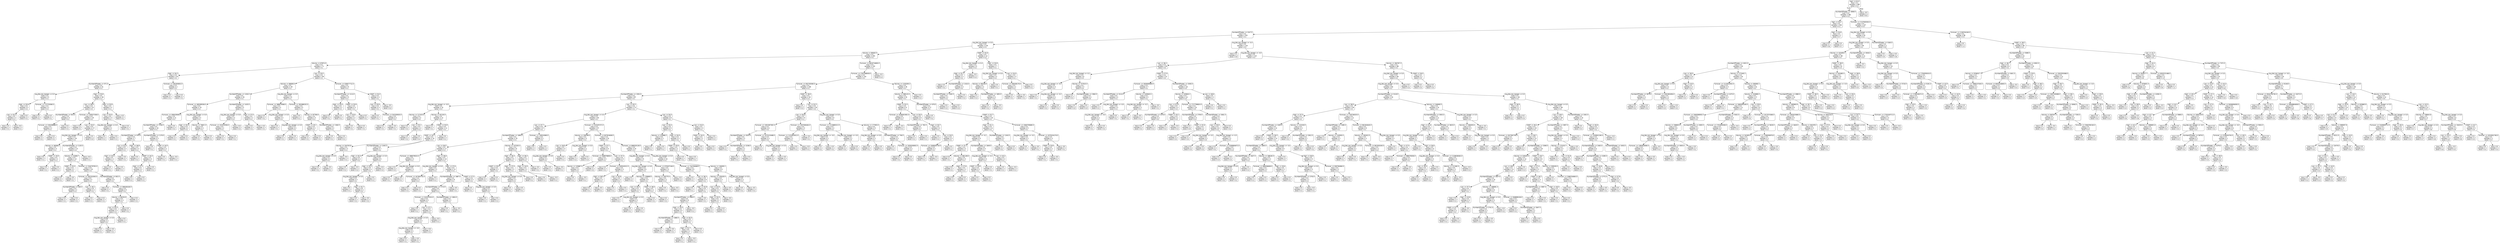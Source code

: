 digraph Tree {
node [shape=box, style="rounded", color="black", fontname=helvetica] ;
edge [fontname=helvetica] ;
0 [label="High <= 61.0\nmse = 0.1\nsamples = 482\nvalue = 0.2"] ;
1 [label="NumberOfTrades <= 3858.5\nmse = 0.0\nsamples = 481\nvalue = 0.2"] ;
0 -> 1 [labeldistance=2.5, labelangle=45, headlabel="True"] ;
2 [label="High <= 54.4\nmse = 0.0\nsamples = 334\nvalue = 0.1"] ;
1 -> 2 ;
3 [label="NumberOfTrades <= 2247.5\nmse = 0.0\nsamples = 332\nvalue = 0.1"] ;
2 -> 3 ;
4 [label="Avg_Bid_Ask_Spread <= 0.0\nmse = 0.0\nsamples = 216\nvalue = 0.1"] ;
3 -> 4 ;
5 [label="Volume <= 89464.5\nmse = 0.0\nsamples = 204\nvalue = 0.1"] ;
4 -> 5 ;
6 [label="Volume <= 67874.0\nmse = 0.0\nsamples = 71\nvalue = 0.1"] ;
5 -> 6 ;
7 [label="High <= 54.2\nmse = 0.0\nsamples = 33\nvalue = 0.1"] ;
6 -> 7 ;
8 [label="NumberOfTrades <= 571.5\nmse = 0.0\nsamples = 31\nvalue = 0.1"] ;
7 -> 8 ;
9 [label="Avg_Bid_Ask_Spread <= 0.0\nmse = 0.0\nsamples = 5\nvalue = 0.1"] ;
8 -> 9 ;
10 [label="High <= 53.8\nmse = 0.0\nsamples = 3\nvalue = 0.1"] ;
9 -> 10 ;
11 [label="Low <= 52.4\nmse = 0.0\nsamples = 2\nvalue = 0.1"] ;
10 -> 11 ;
12 [label="mse = 0.0\nsamples = 1\nvalue = 0.1"] ;
11 -> 12 ;
13 [label="mse = -0.0\nsamples = 1\nvalue = 0.1"] ;
11 -> 13 ;
14 [label="mse = 0.0\nsamples = 1\nvalue = 0.1"] ;
10 -> 14 ;
15 [label="Turnover <= 172720360.0\nmse = 0.0\nsamples = 2\nvalue = 0.1"] ;
9 -> 15 ;
16 [label="mse = 0.0\nsamples = 1\nvalue = 0.1"] ;
15 -> 16 ;
17 [label="mse = 0.0\nsamples = 1\nvalue = 0.1"] ;
15 -> 17 ;
18 [label="High <= 53.6\nmse = 0.0\nsamples = 26\nvalue = 0.1"] ;
8 -> 18 ;
19 [label="Low <= 36.8\nmse = 0.0\nsamples = 22\nvalue = 0.1"] ;
18 -> 19 ;
20 [label="NumberOfTrades <= 923.5\nmse = 0.0\nsamples = 3\nvalue = 0.1"] ;
19 -> 20 ;
21 [label="Turnover <= 245438688.0\nmse = 0.0\nsamples = 2\nvalue = 0.1"] ;
20 -> 21 ;
22 [label="mse = 0.0\nsamples = 1\nvalue = 0.1"] ;
21 -> 22 ;
23 [label="mse = 0.0\nsamples = 1\nvalue = 0.1"] ;
21 -> 23 ;
24 [label="mse = 0.0\nsamples = 1\nvalue = 0.1"] ;
20 -> 24 ;
25 [label="Turnover <= 235527208.0\nmse = 0.0\nsamples = 19\nvalue = 0.1"] ;
19 -> 25 ;
26 [label="mse = -0.0\nsamples = 2\nvalue = 0.1"] ;
25 -> 26 ;
27 [label="Low <= 53.5\nmse = 0.0\nsamples = 17\nvalue = 0.1"] ;
25 -> 27 ;
28 [label="Avg_Bid_Ask_Spread <= 0.0\nmse = 0.0\nsamples = 16\nvalue = 0.1"] ;
27 -> 28 ;
29 [label="Volume <= 48286.0\nmse = 0.0\nsamples = 3\nvalue = 0.1"] ;
28 -> 29 ;
30 [label="mse = 0.0\nsamples = 1\nvalue = 0.1"] ;
29 -> 30 ;
31 [label="VWAP <= 43.5\nmse = 0.0\nsamples = 2\nvalue = 0.1"] ;
29 -> 31 ;
32 [label="mse = 0.0\nsamples = 1\nvalue = 0.1"] ;
31 -> 32 ;
33 [label="mse = 0.0\nsamples = 1\nvalue = 0.1"] ;
31 -> 33 ;
34 [label="NumberOfTrades <= 1125.0\nmse = 0.0\nsamples = 13\nvalue = 0.1"] ;
28 -> 34 ;
35 [label="Volume <= 41836.7\nmse = 0.0\nsamples = 12\nvalue = 0.1"] ;
34 -> 35 ;
36 [label="VWAP <= 53.3\nmse = 0.0\nsamples = 2\nvalue = 0.1"] ;
35 -> 36 ;
37 [label="mse = 0.0\nsamples = 1\nvalue = 0.1"] ;
36 -> 37 ;
38 [label="mse = -0.0\nsamples = 1\nvalue = 0.1"] ;
36 -> 38 ;
39 [label="Turnover <= 316279792.0\nmse = 0.0\nsamples = 10\nvalue = 0.1"] ;
35 -> 39 ;
40 [label="Turnover <= 282252000.0\nmse = 0.0\nsamples = 4\nvalue = 0.1"] ;
39 -> 40 ;
41 [label="NumberOfTrades <= 940.5\nmse = 0.0\nsamples = 2\nvalue = 0.1"] ;
40 -> 41 ;
42 [label="mse = 0.0\nsamples = 1\nvalue = 0.1"] ;
41 -> 42 ;
43 [label="mse = 0.0\nsamples = 1\nvalue = 0.1"] ;
41 -> 43 ;
44 [label="Low <= 45.1\nmse = 0.0\nsamples = 2\nvalue = 0.1"] ;
40 -> 44 ;
45 [label="mse = 0.0\nsamples = 1\nvalue = 0.1"] ;
44 -> 45 ;
46 [label="mse = 0.0\nsamples = 1\nvalue = 0.1"] ;
44 -> 46 ;
47 [label="NumberOfTrades <= 652.0\nmse = 0.0\nsamples = 6\nvalue = 0.1"] ;
39 -> 47 ;
48 [label="mse = 0.0\nsamples = 1\nvalue = 0.1"] ;
47 -> 48 ;
49 [label="Turnover <= 399436160.0\nmse = 0.0\nsamples = 5\nvalue = 0.1"] ;
47 -> 49 ;
50 [label="Volume <= 60234.9\nmse = 0.0\nsamples = 4\nvalue = 0.1"] ;
49 -> 50 ;
51 [label="Low <= 53.3\nmse = 0.0\nsamples = 3\nvalue = 0.1"] ;
50 -> 51 ;
52 [label="Avg_Bid_Ask_Spread <= 0.0\nmse = 0.0\nsamples = 2\nvalue = 0.1"] ;
51 -> 52 ;
53 [label="mse = 0.0\nsamples = 1\nvalue = 0.1"] ;
52 -> 53 ;
54 [label="mse = -0.0\nsamples = 1\nvalue = 0.1"] ;
52 -> 54 ;
55 [label="mse = 0.0\nsamples = 1\nvalue = 0.1"] ;
51 -> 55 ;
56 [label="mse = 0.0\nsamples = 1\nvalue = 0.1"] ;
50 -> 56 ;
57 [label="mse = 0.0\nsamples = 1\nvalue = 0.1"] ;
49 -> 57 ;
58 [label="mse = -0.0\nsamples = 1\nvalue = 0.1"] ;
34 -> 58 ;
59 [label="mse = 0.0\nsamples = 1\nvalue = 0.0"] ;
27 -> 59 ;
60 [label="High <= 53.9\nmse = 0.0\nsamples = 4\nvalue = 0.1"] ;
18 -> 60 ;
61 [label="Low <= 53.5\nmse = 0.0\nsamples = 3\nvalue = 0.1"] ;
60 -> 61 ;
62 [label="Avg_Bid_Ask_Spread <= 0.0\nmse = 0.0\nsamples = 2\nvalue = 0.1"] ;
61 -> 62 ;
63 [label="mse = 0.0\nsamples = 1\nvalue = 0.1"] ;
62 -> 63 ;
64 [label="mse = 0.0\nsamples = 1\nvalue = 0.1"] ;
62 -> 64 ;
65 [label="mse = 0.0\nsamples = 1\nvalue = 0.1"] ;
61 -> 65 ;
66 [label="mse = -0.0\nsamples = 1\nvalue = 0.1"] ;
60 -> 66 ;
67 [label="Turnover <= 281055832.0\nmse = 0.0\nsamples = 2\nvalue = 0.1"] ;
7 -> 67 ;
68 [label="mse = 0.0\nsamples = 1\nvalue = 0.1"] ;
67 -> 68 ;
69 [label="mse = 0.0\nsamples = 1\nvalue = 0.1"] ;
67 -> 69 ;
70 [label="Low <= 53.5\nmse = 0.0\nsamples = 38\nvalue = 0.1"] ;
6 -> 70 ;
71 [label="Volume <= 86606.6\nmse = 0.0\nsamples = 29\nvalue = 0.1"] ;
70 -> 71 ;
72 [label="NumberOfTrades <= 1194.0\nmse = 0.0\nsamples = 20\nvalue = 0.1"] ;
71 -> 72 ;
73 [label="Turnover <= 465285536.0\nmse = 0.0\nsamples = 15\nvalue = 0.1"] ;
72 -> 73 ;
74 [label="Turnover <= 458420848.0\nmse = 0.0\nsamples = 11\nvalue = 0.1"] ;
73 -> 74 ;
75 [label="NumberOfTrades <= 1156.0\nmse = 0.0\nsamples = 10\nvalue = 0.1"] ;
74 -> 75 ;
76 [label="NumberOfTrades <= 979.5\nmse = 0.0\nsamples = 7\nvalue = 0.1"] ;
75 -> 76 ;
77 [label="Low <= 52.6\nmse = 0.0\nsamples = 3\nvalue = 0.1"] ;
76 -> 77 ;
78 [label="High <= 43.3\nmse = 0.0\nsamples = 2\nvalue = 0.1"] ;
77 -> 78 ;
79 [label="mse = 0.0\nsamples = 1\nvalue = 0.1"] ;
78 -> 79 ;
80 [label="mse = 0.0\nsamples = 1\nvalue = 0.1"] ;
78 -> 80 ;
81 [label="mse = -0.0\nsamples = 1\nvalue = 0.1"] ;
77 -> 81 ;
82 [label="High <= 36.8\nmse = 0.0\nsamples = 4\nvalue = 0.1"] ;
76 -> 82 ;
83 [label="mse = 0.0\nsamples = 1\nvalue = 0.2"] ;
82 -> 83 ;
84 [label="VWAP <= 44.3\nmse = 0.0\nsamples = 3\nvalue = 0.1"] ;
82 -> 84 ;
85 [label="High <= 37.2\nmse = 0.0\nsamples = 2\nvalue = 0.1"] ;
84 -> 85 ;
86 [label="mse = 0.0\nsamples = 1\nvalue = 0.1"] ;
85 -> 86 ;
87 [label="mse = 0.0\nsamples = 1\nvalue = 0.1"] ;
85 -> 87 ;
88 [label="mse = 0.0\nsamples = 1\nvalue = 0.1"] ;
84 -> 88 ;
89 [label="NumberOfTrades <= 1176.5\nmse = 0.0\nsamples = 3\nvalue = 0.1"] ;
75 -> 89 ;
90 [label="mse = 0.0\nsamples = 1\nvalue = 0.1"] ;
89 -> 90 ;
91 [label="VWAP <= 44.5\nmse = 0.0\nsamples = 2\nvalue = 0.1"] ;
89 -> 91 ;
92 [label="mse = 0.0\nsamples = 1\nvalue = 0.1"] ;
91 -> 92 ;
93 [label="mse = -0.0\nsamples = 1\nvalue = 0.1"] ;
91 -> 93 ;
94 [label="mse = 0.0\nsamples = 1\nvalue = 0.2"] ;
74 -> 94 ;
95 [label="Avg_Bid_Ask_Spread <= 0.0\nmse = 0.0\nsamples = 4\nvalue = 0.1"] ;
73 -> 95 ;
96 [label="High <= 53.3\nmse = 0.0\nsamples = 2\nvalue = 0.1"] ;
95 -> 96 ;
97 [label="mse = 0.0\nsamples = 1\nvalue = 0.1"] ;
96 -> 97 ;
98 [label="mse = 0.0\nsamples = 1\nvalue = 0.1"] ;
96 -> 98 ;
99 [label="Volume <= 76821.5\nmse = 0.0\nsamples = 2\nvalue = 0.1"] ;
95 -> 99 ;
100 [label="mse = 0.0\nsamples = 1\nvalue = 0.1"] ;
99 -> 100 ;
101 [label="mse = 0.0\nsamples = 1\nvalue = 0.1"] ;
99 -> 101 ;
102 [label="NumberOfTrades <= 1425.0\nmse = 0.0\nsamples = 5\nvalue = 0.1"] ;
72 -> 102 ;
103 [label="Avg_Bid_Ask_Spread <= 0.0\nmse = 0.0\nsamples = 3\nvalue = 0.2"] ;
102 -> 103 ;
104 [label="Turnover <= 424315536.0\nmse = 0.0\nsamples = 2\nvalue = 0.1"] ;
103 -> 104 ;
105 [label="mse = 0.0\nsamples = 1\nvalue = 0.1"] ;
104 -> 105 ;
106 [label="mse = 0.0\nsamples = 1\nvalue = 0.1"] ;
104 -> 106 ;
107 [label="mse = -0.0\nsamples = 1\nvalue = 0.2"] ;
103 -> 107 ;
108 [label="High <= 37.0\nmse = 0.0\nsamples = 2\nvalue = 0.1"] ;
102 -> 108 ;
109 [label="mse = 0.0\nsamples = 1\nvalue = 0.1"] ;
108 -> 109 ;
110 [label="mse = -0.0\nsamples = 1\nvalue = 0.1"] ;
108 -> 110 ;
111 [label="Avg_Bid_Ask_Spread <= 0.0\nmse = 0.0\nsamples = 9\nvalue = 0.1"] ;
71 -> 111 ;
112 [label="Turnover <= 388975568.0\nmse = 0.0\nsamples = 4\nvalue = 0.1"] ;
111 -> 112 ;
113 [label="mse = 0.0\nsamples = 1\nvalue = 0.1"] ;
112 -> 113 ;
114 [label="Avg_Bid_Ask_Spread <= 0.0\nmse = 0.0\nsamples = 3\nvalue = 0.1"] ;
112 -> 114 ;
115 [label="mse = 0.0\nsamples = 1\nvalue = 0.1"] ;
114 -> 115 ;
116 [label="Avg_Bid_Ask_Spread <= 0.0\nmse = 0.0\nsamples = 2\nvalue = 0.1"] ;
114 -> 116 ;
117 [label="mse = 0.0\nsamples = 1\nvalue = 0.1"] ;
116 -> 117 ;
118 [label="mse = 0.0\nsamples = 1\nvalue = 0.1"] ;
116 -> 118 ;
119 [label="Turnover <= 391989232.0\nmse = 0.0\nsamples = 5\nvalue = 0.1"] ;
111 -> 119 ;
120 [label="mse = 0.0\nsamples = 1\nvalue = 0.1"] ;
119 -> 120 ;
121 [label="Volume <= 87796.6\nmse = 0.0\nsamples = 4\nvalue = 0.1"] ;
119 -> 121 ;
122 [label="VWAP <= 45.1\nmse = 0.0\nsamples = 2\nvalue = 0.1"] ;
121 -> 122 ;
123 [label="mse = 0.0\nsamples = 1\nvalue = 0.1"] ;
122 -> 123 ;
124 [label="mse = 0.0\nsamples = 1\nvalue = 0.1"] ;
122 -> 124 ;
125 [label="NumberOfTrades <= 1360.5\nmse = 0.0\nsamples = 2\nvalue = 0.1"] ;
121 -> 125 ;
126 [label="mse = 0.0\nsamples = 1\nvalue = 0.1"] ;
125 -> 126 ;
127 [label="mse = 0.0\nsamples = 1\nvalue = 0.1"] ;
125 -> 127 ;
128 [label="Turnover <= 528077712.0\nmse = 0.0\nsamples = 9\nvalue = 0.1"] ;
70 -> 128 ;
129 [label="NumberOfTrades <= 1114.0\nmse = 0.0\nsamples = 5\nvalue = 0.1"] ;
128 -> 129 ;
130 [label="High <= 54.0\nmse = 0.0\nsamples = 2\nvalue = 0.1"] ;
129 -> 130 ;
131 [label="mse = 0.0\nsamples = 1\nvalue = 0.1"] ;
130 -> 131 ;
132 [label="mse = 0.0\nsamples = 1\nvalue = 0.1"] ;
130 -> 132 ;
133 [label="VWAP <= 53.9\nmse = 0.0\nsamples = 3\nvalue = 0.1"] ;
129 -> 133 ;
134 [label="Low <= 53.6\nmse = 0.0\nsamples = 2\nvalue = 0.1"] ;
133 -> 134 ;
135 [label="mse = 0.0\nsamples = 1\nvalue = 0.1"] ;
134 -> 135 ;
136 [label="mse = 0.0\nsamples = 1\nvalue = 0.1"] ;
134 -> 136 ;
137 [label="mse = 0.0\nsamples = 1\nvalue = 0.1"] ;
133 -> 137 ;
138 [label="VWAP <= 54.3\nmse = 0.0\nsamples = 4\nvalue = 0.1"] ;
128 -> 138 ;
139 [label="Low <= 53.6\nmse = 0.0\nsamples = 3\nvalue = 0.1"] ;
138 -> 139 ;
140 [label="mse = 0.0\nsamples = 1\nvalue = 0.1"] ;
139 -> 140 ;
141 [label="Turnover <= 542335920.0\nmse = 0.0\nsamples = 2\nvalue = 0.1"] ;
139 -> 141 ;
142 [label="mse = 0.0\nsamples = 1\nvalue = 0.1"] ;
141 -> 142 ;
143 [label="mse = -0.0\nsamples = 1\nvalue = 0.1"] ;
141 -> 143 ;
144 [label="mse = -0.0\nsamples = 1\nvalue = 0.0"] ;
138 -> 144 ;
145 [label="Turnover <= 8616716800.0\nmse = 0.0\nsamples = 133\nvalue = 0.1"] ;
5 -> 145 ;
146 [label="Turnover <= 2761468928.0\nmse = 0.0\nsamples = 132\nvalue = 0.1"] ;
145 -> 146 ;
147 [label="Turnover <= 932755360.0\nmse = 0.0\nsamples = 106\nvalue = 0.1"] ;
146 -> 147 ;
148 [label="NumberOfTrades <= 1354.0\nmse = 0.0\nsamples = 87\nvalue = 0.1"] ;
147 -> 148 ;
149 [label="Avg_Bid_Ask_Spread <= -0.0\nmse = 0.0\nsamples = 15\nvalue = 0.2"] ;
148 -> 149 ;
150 [label="Volume <= 117423.0\nmse = 0.0\nsamples = 3\nvalue = 0.2"] ;
149 -> 150 ;
151 [label="mse = 0.0\nsamples = 1\nvalue = 0.2"] ;
150 -> 151 ;
152 [label="Low <= 53.1\nmse = 0.0\nsamples = 2\nvalue = 0.2"] ;
150 -> 152 ;
153 [label="mse = 0.0\nsamples = 1\nvalue = 0.2"] ;
152 -> 153 ;
154 [label="mse = 0.0\nsamples = 1\nvalue = 0.2"] ;
152 -> 154 ;
155 [label="Volume <= 92130.0\nmse = 0.0\nsamples = 12\nvalue = 0.1"] ;
149 -> 155 ;
156 [label="mse = 0.0\nsamples = 1\nvalue = 0.1"] ;
155 -> 156 ;
157 [label="VWAP <= 53.9\nmse = 0.0\nsamples = 11\nvalue = 0.1"] ;
155 -> 157 ;
158 [label="VWAP <= 44.1\nmse = 0.0\nsamples = 10\nvalue = 0.1"] ;
157 -> 158 ;
159 [label="Volume <= 104703.8\nmse = 0.0\nsamples = 3\nvalue = 0.1"] ;
158 -> 159 ;
160 [label="Avg_Bid_Ask_Spread <= 0.0\nmse = 0.0\nsamples = 2\nvalue = 0.1"] ;
159 -> 160 ;
161 [label="mse = 0.0\nsamples = 1\nvalue = 0.1"] ;
160 -> 161 ;
162 [label="mse = -0.0\nsamples = 1\nvalue = 0.1"] ;
160 -> 162 ;
163 [label="mse = -0.0\nsamples = 1\nvalue = 0.1"] ;
159 -> 163 ;
164 [label="NumberOfTrades <= 1045.5\nmse = 0.0\nsamples = 7\nvalue = 0.2"] ;
158 -> 164 ;
165 [label="High <= 52.3\nmse = 0.0\nsamples = 2\nvalue = 0.2"] ;
164 -> 165 ;
166 [label="mse = 0.0\nsamples = 1\nvalue = 0.2"] ;
165 -> 166 ;
167 [label="mse = -0.0\nsamples = 1\nvalue = 0.2"] ;
165 -> 167 ;
168 [label="Avg_Bid_Ask_Spread <= 0.0\nmse = 0.0\nsamples = 5\nvalue = 0.1"] ;
164 -> 168 ;
169 [label="High <= 53.1\nmse = 0.0\nsamples = 4\nvalue = 0.1"] ;
168 -> 169 ;
170 [label="Avg_Bid_Ask_Spread <= 0.0\nmse = 0.0\nsamples = 3\nvalue = 0.1"] ;
169 -> 170 ;
171 [label="mse = 0.0\nsamples = 1\nvalue = 0.1"] ;
170 -> 171 ;
172 [label="High <= 51.7\nmse = 0.0\nsamples = 2\nvalue = 0.2"] ;
170 -> 172 ;
173 [label="mse = 0.0\nsamples = 1\nvalue = 0.2"] ;
172 -> 173 ;
174 [label="mse = -0.0\nsamples = 1\nvalue = 0.2"] ;
172 -> 174 ;
175 [label="mse = 0.0\nsamples = 1\nvalue = 0.1"] ;
169 -> 175 ;
176 [label="mse = -0.0\nsamples = 1\nvalue = 0.2"] ;
168 -> 176 ;
177 [label="mse = 0.0\nsamples = 1\nvalue = 0.1"] ;
157 -> 177 ;
178 [label="Low <= 53.3\nmse = 0.0\nsamples = 72\nvalue = 0.1"] ;
148 -> 178 ;
179 [label="Avg_Bid_Ask_Spread <= 0.0\nmse = 0.0\nsamples = 64\nvalue = 0.1"] ;
178 -> 179 ;
180 [label="Low <= 37.7\nmse = 0.0\nsamples = 27\nvalue = 0.1"] ;
179 -> 180 ;
181 [label="NumberOfTrades <= 1893.5\nmse = 0.0\nsamples = 25\nvalue = 0.1"] ;
180 -> 181 ;
182 [label="Low <= 36.0\nmse = 0.0\nsamples = 17\nvalue = 0.1"] ;
181 -> 182 ;
183 [label="Turnover <= 488079024.0\nmse = 0.0\nsamples = 3\nvalue = 0.1"] ;
182 -> 183 ;
184 [label="mse = 0.0\nsamples = 1\nvalue = 0.2"] ;
183 -> 184 ;
185 [label="Avg_Bid_Ask_Spread <= 0.0\nmse = 0.0\nsamples = 2\nvalue = 0.1"] ;
183 -> 185 ;
186 [label="mse = 0.0\nsamples = 1\nvalue = 0.1"] ;
185 -> 186 ;
187 [label="mse = -0.0\nsamples = 1\nvalue = 0.1"] ;
185 -> 187 ;
188 [label="High <= 36.6\nmse = 0.0\nsamples = 14\nvalue = 0.1"] ;
182 -> 188 ;
189 [label="Avg_Bid_Ask_Spread <= 0.0\nmse = 0.0\nsamples = 3\nvalue = 0.1"] ;
188 -> 189 ;
190 [label="Turnover <= 457904752.0\nmse = 0.0\nsamples = 2\nvalue = 0.1"] ;
189 -> 190 ;
191 [label="mse = 0.0\nsamples = 1\nvalue = 0.1"] ;
190 -> 191 ;
192 [label="mse = 0.0\nsamples = 1\nvalue = 0.1"] ;
190 -> 192 ;
193 [label="mse = -0.0\nsamples = 1\nvalue = 0.1"] ;
189 -> 193 ;
194 [label="High <= 37.6\nmse = 0.0\nsamples = 11\nvalue = 0.1"] ;
188 -> 194 ;
195 [label="NumberOfTrades <= 1887.0\nmse = 0.0\nsamples = 8\nvalue = 0.1"] ;
194 -> 195 ;
196 [label="NumberOfTrades <= 1713.5\nmse = 0.0\nsamples = 7\nvalue = 0.1"] ;
195 -> 196 ;
197 [label="Turnover <= 410157024.0\nmse = 0.0\nsamples = 5\nvalue = 0.1"] ;
196 -> 197 ;
198 [label="mse = 0.0\nsamples = 1\nvalue = 0.1"] ;
197 -> 198 ;
199 [label="Low <= 37.1\nmse = 0.0\nsamples = 4\nvalue = 0.1"] ;
197 -> 199 ;
200 [label="Avg_Bid_Ask_Spread <= 0.0\nmse = 0.0\nsamples = 3\nvalue = 0.1"] ;
199 -> 200 ;
201 [label="Avg_Bid_Ask_Spread <= -0.0\nmse = 0.0\nsamples = 2\nvalue = 0.1"] ;
200 -> 201 ;
202 [label="mse = 0.0\nsamples = 1\nvalue = 0.1"] ;
201 -> 202 ;
203 [label="mse = -0.0\nsamples = 1\nvalue = 0.1"] ;
201 -> 203 ;
204 [label="mse = -0.0\nsamples = 1\nvalue = 0.1"] ;
200 -> 204 ;
205 [label="mse = -0.0\nsamples = 1\nvalue = 0.1"] ;
199 -> 205 ;
206 [label="NumberOfTrades <= 1804.0\nmse = 0.0\nsamples = 2\nvalue = 0.1"] ;
196 -> 206 ;
207 [label="mse = 0.0\nsamples = 1\nvalue = 0.1"] ;
206 -> 207 ;
208 [label="mse = -0.0\nsamples = 1\nvalue = 0.1"] ;
206 -> 208 ;
209 [label="mse = -0.0\nsamples = 1\nvalue = 0.1"] ;
195 -> 209 ;
210 [label="VWAP <= 37.5\nmse = 0.0\nsamples = 3\nvalue = 0.1"] ;
194 -> 210 ;
211 [label="mse = 0.0\nsamples = 1\nvalue = 0.1"] ;
210 -> 211 ;
212 [label="Avg_Bid_Ask_Spread <= 0.0\nmse = 0.0\nsamples = 2\nvalue = 0.1"] ;
210 -> 212 ;
213 [label="mse = 0.0\nsamples = 1\nvalue = 0.1"] ;
212 -> 213 ;
214 [label="mse = 0.0\nsamples = 1\nvalue = 0.1"] ;
212 -> 214 ;
215 [label="Volume <= 147333.4\nmse = 0.0\nsamples = 8\nvalue = 0.1"] ;
181 -> 215 ;
216 [label="High <= 36.3\nmse = 0.0\nsamples = 5\nvalue = 0.1"] ;
215 -> 216 ;
217 [label="VWAP <= 35.5\nmse = 0.0\nsamples = 2\nvalue = 0.1"] ;
216 -> 217 ;
218 [label="mse = 0.0\nsamples = 1\nvalue = 0.1"] ;
217 -> 218 ;
219 [label="mse = 0.0\nsamples = 1\nvalue = 0.1"] ;
217 -> 219 ;
220 [label="High <= 37.0\nmse = 0.0\nsamples = 3\nvalue = 0.1"] ;
216 -> 220 ;
221 [label="Avg_Bid_Ask_Spread <= 0.0\nmse = 0.0\nsamples = 2\nvalue = 0.1"] ;
220 -> 221 ;
222 [label="mse = 0.0\nsamples = 1\nvalue = 0.1"] ;
221 -> 222 ;
223 [label="mse = 0.0\nsamples = 1\nvalue = 0.1"] ;
221 -> 223 ;
224 [label="mse = 0.0\nsamples = 1\nvalue = 0.1"] ;
220 -> 224 ;
225 [label="High <= 36.2\nmse = 0.0\nsamples = 3\nvalue = 0.1"] ;
215 -> 225 ;
226 [label="High <= 34.9\nmse = 0.0\nsamples = 2\nvalue = 0.1"] ;
225 -> 226 ;
227 [label="mse = 0.0\nsamples = 1\nvalue = 0.1"] ;
226 -> 227 ;
228 [label="mse = -0.0\nsamples = 1\nvalue = 0.1"] ;
226 -> 228 ;
229 [label="mse = -0.0\nsamples = 1\nvalue = 0.1"] ;
225 -> 229 ;
230 [label="Turnover <= 749310080.0\nmse = 0.0\nsamples = 2\nvalue = 0.2"] ;
180 -> 230 ;
231 [label="mse = 0.0\nsamples = 1\nvalue = 0.1"] ;
230 -> 231 ;
232 [label="mse = 0.0\nsamples = 1\nvalue = 0.2"] ;
230 -> 232 ;
233 [label="Turnover <= 524187472.0\nmse = 0.0\nsamples = 37\nvalue = 0.1"] ;
179 -> 233 ;
234 [label="Volume <= 109199.0\nmse = 0.0\nsamples = 5\nvalue = 0.2"] ;
233 -> 234 ;
235 [label="Low <= 36.9\nmse = 0.0\nsamples = 3\nvalue = 0.1"] ;
234 -> 235 ;
236 [label="Avg_Bid_Ask_Spread <= 0.0\nmse = 0.0\nsamples = 2\nvalue = 0.1"] ;
235 -> 236 ;
237 [label="mse = 0.0\nsamples = 1\nvalue = 0.1"] ;
236 -> 237 ;
238 [label="mse = -0.0\nsamples = 1\nvalue = 0.1"] ;
236 -> 238 ;
239 [label="mse = 0.0\nsamples = 1\nvalue = 0.1"] ;
235 -> 239 ;
240 [label="Avg_Bid_Ask_Spread <= 0.0\nmse = 0.0\nsamples = 2\nvalue = 0.2"] ;
234 -> 240 ;
241 [label="mse = 0.0\nsamples = 1\nvalue = 0.2"] ;
240 -> 241 ;
242 [label="mse = 0.0\nsamples = 1\nvalue = 0.3"] ;
240 -> 242 ;
243 [label="Turnover <= 607924608.0\nmse = 0.0\nsamples = 32\nvalue = 0.1"] ;
233 -> 243 ;
244 [label="VWAP <= 37.1\nmse = 0.0\nsamples = 8\nvalue = 0.1"] ;
243 -> 244 ;
245 [label="Turnover <= 569979808.0\nmse = 0.0\nsamples = 3\nvalue = 0.1"] ;
244 -> 245 ;
246 [label="Volume <= 125887.0\nmse = 0.0\nsamples = 2\nvalue = 0.1"] ;
245 -> 246 ;
247 [label="mse = 0.0\nsamples = 1\nvalue = 0.1"] ;
246 -> 247 ;
248 [label="mse = -0.0\nsamples = 1\nvalue = 0.1"] ;
246 -> 248 ;
249 [label="mse = 0.0\nsamples = 1\nvalue = 0.2"] ;
245 -> 249 ;
250 [label="Low <= 37.3\nmse = 0.0\nsamples = 5\nvalue = 0.1"] ;
244 -> 250 ;
251 [label="mse = 0.0\nsamples = 1\nvalue = 0.1"] ;
250 -> 251 ;
252 [label="Turnover <= 545543312.0\nmse = 0.0\nsamples = 4\nvalue = 0.1"] ;
250 -> 252 ;
253 [label="High <= 38.5\nmse = 0.0\nsamples = 2\nvalue = 0.1"] ;
252 -> 253 ;
254 [label="mse = 0.0\nsamples = 1\nvalue = 0.1"] ;
253 -> 254 ;
255 [label="mse = -0.0\nsamples = 1\nvalue = 0.1"] ;
253 -> 255 ;
256 [label="Low <= 44.8\nmse = 0.0\nsamples = 2\nvalue = 0.1"] ;
252 -> 256 ;
257 [label="mse = 0.0\nsamples = 1\nvalue = 0.1"] ;
256 -> 257 ;
258 [label="mse = 0.0\nsamples = 1\nvalue = 0.1"] ;
256 -> 258 ;
259 [label="Turnover <= 698320128.0\nmse = 0.0\nsamples = 24\nvalue = 0.1"] ;
243 -> 259 ;
260 [label="Avg_Bid_Ask_Spread <= 0.0\nmse = 0.0\nsamples = 9\nvalue = 0.1"] ;
259 -> 260 ;
261 [label="Avg_Bid_Ask_Spread <= 0.0\nmse = 0.0\nsamples = 6\nvalue = 0.1"] ;
260 -> 261 ;
262 [label="mse = 0.0\nsamples = 1\nvalue = 0.2"] ;
261 -> 262 ;
263 [label="Volume <= 139669.5\nmse = 0.0\nsamples = 5\nvalue = 0.1"] ;
261 -> 263 ;
264 [label="Low <= 39.5\nmse = 0.0\nsamples = 3\nvalue = 0.1"] ;
263 -> 264 ;
265 [label="mse = 0.0\nsamples = 1\nvalue = 0.1"] ;
264 -> 265 ;
266 [label="Avg_Bid_Ask_Spread <= 0.0\nmse = 0.0\nsamples = 2\nvalue = 0.1"] ;
264 -> 266 ;
267 [label="mse = 0.0\nsamples = 1\nvalue = 0.1"] ;
266 -> 267 ;
268 [label="mse = 0.0\nsamples = 1\nvalue = 0.1"] ;
266 -> 268 ;
269 [label="VWAP <= 36.6\nmse = 0.0\nsamples = 2\nvalue = 0.1"] ;
263 -> 269 ;
270 [label="mse = 0.0\nsamples = 1\nvalue = 0.1"] ;
269 -> 270 ;
271 [label="mse = 0.0\nsamples = 1\nvalue = 0.2"] ;
269 -> 271 ;
272 [label="Turnover <= 675037248.0\nmse = 0.0\nsamples = 3\nvalue = 0.2"] ;
260 -> 272 ;
273 [label="Volume <= 100775.4\nmse = 0.0\nsamples = 2\nvalue = 0.2"] ;
272 -> 273 ;
274 [label="mse = 0.0\nsamples = 1\nvalue = 0.2"] ;
273 -> 274 ;
275 [label="mse = -0.0\nsamples = 1\nvalue = 0.2"] ;
273 -> 275 ;
276 [label="mse = -0.0\nsamples = 1\nvalue = 0.2"] ;
272 -> 276 ;
277 [label="Avg_Bid_Ask_Spread <= 0.0\nmse = 0.0\nsamples = 15\nvalue = 0.1"] ;
259 -> 277 ;
278 [label="Turnover <= 704795968.0\nmse = 0.0\nsamples = 9\nvalue = 0.1"] ;
277 -> 278 ;
279 [label="mse = 0.0\nsamples = 1\nvalue = 0.1"] ;
278 -> 279 ;
280 [label="Low <= 36.4\nmse = 0.0\nsamples = 8\nvalue = 0.1"] ;
278 -> 280 ;
281 [label="mse = 0.0\nsamples = 1\nvalue = 0.1"] ;
280 -> 281 ;
282 [label="High <= 52.8\nmse = 0.0\nsamples = 7\nvalue = 0.1"] ;
280 -> 282 ;
283 [label="NumberOfTrades <= 2090.5\nmse = 0.0\nsamples = 6\nvalue = 0.1"] ;
282 -> 283 ;
284 [label="High <= 44.5\nmse = 0.0\nsamples = 5\nvalue = 0.1"] ;
283 -> 284 ;
285 [label="NumberOfTrades <= 1880.5\nmse = 0.0\nsamples = 2\nvalue = 0.1"] ;
284 -> 285 ;
286 [label="mse = 0.0\nsamples = 1\nvalue = 0.1"] ;
285 -> 286 ;
287 [label="mse = -0.0\nsamples = 1\nvalue = 0.1"] ;
285 -> 287 ;
288 [label="High <= 52.5\nmse = 0.0\nsamples = 3\nvalue = 0.1"] ;
284 -> 288 ;
289 [label="High <= 51.7\nmse = 0.0\nsamples = 2\nvalue = 0.1"] ;
288 -> 289 ;
290 [label="mse = 0.0\nsamples = 1\nvalue = 0.1"] ;
289 -> 290 ;
291 [label="mse = -0.0\nsamples = 1\nvalue = 0.1"] ;
289 -> 291 ;
292 [label="mse = 0.0\nsamples = 1\nvalue = 0.1"] ;
288 -> 292 ;
293 [label="mse = -0.0\nsamples = 1\nvalue = 0.1"] ;
283 -> 293 ;
294 [label="mse = -0.0\nsamples = 1\nvalue = 0.1"] ;
282 -> 294 ;
295 [label="Volume <= 136355.1\nmse = 0.0\nsamples = 6\nvalue = 0.1"] ;
277 -> 295 ;
296 [label="Volume <= 135429.4\nmse = 0.0\nsamples = 4\nvalue = 0.1"] ;
295 -> 296 ;
297 [label="Low <= 52.9\nmse = 0.0\nsamples = 3\nvalue = 0.1"] ;
296 -> 297 ;
298 [label="High <= 52.0\nmse = 0.0\nsamples = 2\nvalue = 0.1"] ;
297 -> 298 ;
299 [label="mse = 0.0\nsamples = 1\nvalue = 0.1"] ;
298 -> 299 ;
300 [label="mse = 0.0\nsamples = 1\nvalue = 0.1"] ;
298 -> 300 ;
301 [label="mse = -0.0\nsamples = 1\nvalue = 0.2"] ;
297 -> 301 ;
302 [label="mse = -0.0\nsamples = 1\nvalue = 0.1"] ;
296 -> 302 ;
303 [label="Avg_Bid_Ask_Spread <= 0.0\nmse = 0.0\nsamples = 2\nvalue = 0.2"] ;
295 -> 303 ;
304 [label="mse = 0.0\nsamples = 1\nvalue = 0.2"] ;
303 -> 304 ;
305 [label="mse = -0.0\nsamples = 1\nvalue = 0.2"] ;
303 -> 305 ;
306 [label="Low <= 54.0\nmse = 0.0\nsamples = 8\nvalue = 0.1"] ;
178 -> 306 ;
307 [label="Low <= 53.4\nmse = 0.0\nsamples = 5\nvalue = 0.1"] ;
306 -> 307 ;
308 [label="Volume <= 123986.2\nmse = 0.0\nsamples = 2\nvalue = 0.1"] ;
307 -> 308 ;
309 [label="mse = 0.0\nsamples = 1\nvalue = 0.1"] ;
308 -> 309 ;
310 [label="mse = 0.0\nsamples = 1\nvalue = 0.1"] ;
308 -> 310 ;
311 [label="High <= 54.0\nmse = 0.0\nsamples = 3\nvalue = 0.1"] ;
307 -> 311 ;
312 [label="VWAP <= 53.6\nmse = 0.0\nsamples = 2\nvalue = 0.1"] ;
311 -> 312 ;
313 [label="mse = 0.0\nsamples = 1\nvalue = 0.1"] ;
312 -> 313 ;
314 [label="mse = 0.0\nsamples = 1\nvalue = 0.1"] ;
312 -> 314 ;
315 [label="mse = 0.0\nsamples = 1\nvalue = 0.1"] ;
311 -> 315 ;
316 [label="Low <= 54.0\nmse = 0.0\nsamples = 3\nvalue = 0.1"] ;
306 -> 316 ;
317 [label="VWAP <= 54.0\nmse = 0.0\nsamples = 2\nvalue = 0.1"] ;
316 -> 317 ;
318 [label="mse = 0.0\nsamples = 1\nvalue = 0.1"] ;
317 -> 318 ;
319 [label="mse = 0.0\nsamples = 1\nvalue = 0.1"] ;
317 -> 319 ;
320 [label="mse = 0.0\nsamples = 1\nvalue = 0.1"] ;
316 -> 320 ;
321 [label="VWAP <= 36.0\nmse = 0.0\nsamples = 19\nvalue = 0.2"] ;
147 -> 321 ;
322 [label="mse = 0.0\nsamples = 1\nvalue = 0.3"] ;
321 -> 322 ;
323 [label="Low <= 51.5\nmse = 0.0\nsamples = 18\nvalue = 0.2"] ;
321 -> 323 ;
324 [label="Low <= 50.8\nmse = 0.0\nsamples = 9\nvalue = 0.1"] ;
323 -> 324 ;
325 [label="Turnover <= 1052387392.0\nmse = 0.0\nsamples = 6\nvalue = 0.2"] ;
324 -> 325 ;
326 [label="NumberOfTrades <= 2024.5\nmse = 0.0\nsamples = 3\nvalue = 0.1"] ;
325 -> 326 ;
327 [label="mse = 0.0\nsamples = 1\nvalue = 0.1"] ;
326 -> 327 ;
328 [label="NumberOfTrades <= 2238.0\nmse = 0.0\nsamples = 2\nvalue = 0.1"] ;
326 -> 328 ;
329 [label="mse = 0.0\nsamples = 1\nvalue = 0.1"] ;
328 -> 329 ;
330 [label="mse = 0.0\nsamples = 1\nvalue = 0.1"] ;
328 -> 330 ;
331 [label="Turnover <= 1073123488.0\nmse = 0.0\nsamples = 3\nvalue = 0.2"] ;
325 -> 331 ;
332 [label="mse = 0.0\nsamples = 1\nvalue = 0.2"] ;
331 -> 332 ;
333 [label="Avg_Bid_Ask_Spread <= 0.0\nmse = 0.0\nsamples = 2\nvalue = 0.2"] ;
331 -> 333 ;
334 [label="mse = 0.0\nsamples = 1\nvalue = 0.2"] ;
333 -> 334 ;
335 [label="mse = -0.0\nsamples = 1\nvalue = 0.2"] ;
333 -> 335 ;
336 [label="Turnover <= 1507006464.0\nmse = 0.0\nsamples = 3\nvalue = 0.1"] ;
324 -> 336 ;
337 [label="Turnover <= 1121842912.0\nmse = 0.0\nsamples = 2\nvalue = 0.1"] ;
336 -> 337 ;
338 [label="mse = 0.0\nsamples = 1\nvalue = 0.1"] ;
337 -> 338 ;
339 [label="mse = -0.0\nsamples = 1\nvalue = 0.1"] ;
337 -> 339 ;
340 [label="mse = -0.0\nsamples = 1\nvalue = 0.1"] ;
336 -> 340 ;
341 [label="Avg_Bid_Ask_Spread <= 0.0\nmse = 0.0\nsamples = 9\nvalue = 0.2"] ;
323 -> 341 ;
342 [label="Turnover <= 1113885312.0\nmse = 0.0\nsamples = 4\nvalue = 0.2"] ;
341 -> 342 ;
343 [label="Avg_Bid_Ask_Spread <= -0.0\nmse = 0.0\nsamples = 2\nvalue = 0.2"] ;
342 -> 343 ;
344 [label="mse = 0.0\nsamples = 1\nvalue = 0.2"] ;
343 -> 344 ;
345 [label="mse = -0.0\nsamples = 1\nvalue = 0.2"] ;
343 -> 345 ;
346 [label="Avg_Bid_Ask_Spread <= -0.0\nmse = 0.0\nsamples = 2\nvalue = 0.3"] ;
342 -> 346 ;
347 [label="mse = 0.0\nsamples = 1\nvalue = 0.3"] ;
346 -> 347 ;
348 [label="mse = 0.0\nsamples = 1\nvalue = 0.3"] ;
346 -> 348 ;
349 [label="Volume <= 177953.0\nmse = 0.0\nsamples = 5\nvalue = 0.1"] ;
341 -> 349 ;
350 [label="Avg_Bid_Ask_Spread <= 0.0\nmse = 0.0\nsamples = 2\nvalue = 0.1"] ;
349 -> 350 ;
351 [label="mse = 0.0\nsamples = 1\nvalue = 0.1"] ;
350 -> 351 ;
352 [label="mse = 0.0\nsamples = 1\nvalue = 0.1"] ;
350 -> 352 ;
353 [label="NumberOfTrades <= 706.5\nmse = 0.0\nsamples = 3\nvalue = 0.2"] ;
349 -> 353 ;
354 [label="mse = 0.0\nsamples = 1\nvalue = 0.2"] ;
353 -> 354 ;
355 [label="Turnover <= 1929200832.0\nmse = 0.0\nsamples = 2\nvalue = 0.2"] ;
353 -> 355 ;
356 [label="mse = 0.0\nsamples = 1\nvalue = 0.2"] ;
355 -> 356 ;
357 [label="mse = 0.0\nsamples = 1\nvalue = 0.2"] ;
355 -> 357 ;
358 [label="Volume <= 1153293.2\nmse = 0.0\nsamples = 26\nvalue = 0.1"] ;
146 -> 358 ;
359 [label="Volume <= 585115.4\nmse = 0.0\nsamples = 25\nvalue = 0.1"] ;
358 -> 359 ;
360 [label="VWAP <= 52.4\nmse = 0.0\nsamples = 8\nvalue = 0.1"] ;
359 -> 360 ;
361 [label="Turnover <= 3538301952.0\nmse = 0.0\nsamples = 2\nvalue = 0.1"] ;
360 -> 361 ;
362 [label="mse = 0.0\nsamples = 1\nvalue = 0.1"] ;
361 -> 362 ;
363 [label="mse = -0.0\nsamples = 1\nvalue = 0.1"] ;
361 -> 363 ;
364 [label="Low <= 53.5\nmse = 0.0\nsamples = 6\nvalue = 0.1"] ;
360 -> 364 ;
365 [label="NumberOfTrades <= 782.5\nmse = 0.0\nsamples = 2\nvalue = 0.1"] ;
364 -> 365 ;
366 [label="mse = 0.0\nsamples = 1\nvalue = 0.1"] ;
365 -> 366 ;
367 [label="mse = 0.0\nsamples = 1\nvalue = 0.1"] ;
365 -> 367 ;
368 [label="High <= 53.7\nmse = 0.0\nsamples = 4\nvalue = 0.1"] ;
364 -> 368 ;
369 [label="mse = 0.0\nsamples = 1\nvalue = 0.1"] ;
368 -> 369 ;
370 [label="Low <= 54.0\nmse = 0.0\nsamples = 3\nvalue = 0.1"] ;
368 -> 370 ;
371 [label="Turnover <= 3285630720.0\nmse = 0.0\nsamples = 2\nvalue = 0.1"] ;
370 -> 371 ;
372 [label="mse = 0.0\nsamples = 1\nvalue = 0.1"] ;
371 -> 372 ;
373 [label="mse = -0.0\nsamples = 1\nvalue = 0.1"] ;
371 -> 373 ;
374 [label="mse = 0.0\nsamples = 1\nvalue = 0.1"] ;
370 -> 374 ;
375 [label="NumberOfTrades <= 679.5\nmse = 0.0\nsamples = 17\nvalue = 0.1"] ;
359 -> 375 ;
376 [label="mse = 0.0\nsamples = 1\nvalue = 0.2"] ;
375 -> 376 ;
377 [label="VWAP <= 52.7\nmse = 0.0\nsamples = 16\nvalue = 0.1"] ;
375 -> 377 ;
378 [label="High <= 51.1\nmse = 0.0\nsamples = 11\nvalue = 0.1"] ;
377 -> 378 ;
379 [label="Avg_Bid_Ask_Spread <= -0.2\nmse = 0.0\nsamples = 9\nvalue = 0.1"] ;
378 -> 379 ;
380 [label="VWAP <= 37.4\nmse = 0.0\nsamples = 4\nvalue = 0.1"] ;
379 -> 380 ;
381 [label="mse = 0.0\nsamples = 1\nvalue = 0.1"] ;
380 -> 381 ;
382 [label="Volume <= 681108.0\nmse = 0.0\nsamples = 3\nvalue = 0.1"] ;
380 -> 382 ;
383 [label="mse = 0.0\nsamples = 1\nvalue = 0.1"] ;
382 -> 383 ;
384 [label="High <= 37.6\nmse = 0.0\nsamples = 2\nvalue = 0.1"] ;
382 -> 384 ;
385 [label="mse = 0.0\nsamples = 1\nvalue = 0.1"] ;
384 -> 385 ;
386 [label="mse = 0.0\nsamples = 1\nvalue = 0.1"] ;
384 -> 386 ;
387 [label="NumberOfTrades <= 1849.5\nmse = 0.0\nsamples = 5\nvalue = 0.1"] ;
379 -> 387 ;
388 [label="Avg_Bid_Ask_Spread <= -0.1\nmse = 0.0\nsamples = 3\nvalue = 0.1"] ;
387 -> 388 ;
389 [label="VWAP <= 43.6\nmse = 0.0\nsamples = 2\nvalue = 0.1"] ;
388 -> 389 ;
390 [label="mse = 0.0\nsamples = 1\nvalue = 0.1"] ;
389 -> 390 ;
391 [label="mse = 0.0\nsamples = 1\nvalue = 0.1"] ;
389 -> 391 ;
392 [label="mse = 0.0\nsamples = 1\nvalue = 0.1"] ;
388 -> 392 ;
393 [label="Low <= 43.2\nmse = 0.0\nsamples = 2\nvalue = 0.1"] ;
387 -> 393 ;
394 [label="mse = 0.0\nsamples = 1\nvalue = 0.1"] ;
393 -> 394 ;
395 [label="mse = -0.0\nsamples = 1\nvalue = 0.1"] ;
393 -> 395 ;
396 [label="NumberOfTrades <= 1343.5\nmse = 0.0\nsamples = 2\nvalue = 0.1"] ;
378 -> 396 ;
397 [label="mse = 0.0\nsamples = 1\nvalue = 0.2"] ;
396 -> 397 ;
398 [label="mse = 0.0\nsamples = 1\nvalue = 0.1"] ;
396 -> 398 ;
399 [label="Turnover <= 4360759680.0\nmse = 0.0\nsamples = 5\nvalue = 0.1"] ;
377 -> 399 ;
400 [label="Avg_Bid_Ask_Spread <= -0.3\nmse = 0.0\nsamples = 2\nvalue = 0.1"] ;
399 -> 400 ;
401 [label="mse = 0.0\nsamples = 1\nvalue = 0.1"] ;
400 -> 401 ;
402 [label="mse = -0.0\nsamples = 1\nvalue = 0.1"] ;
400 -> 402 ;
403 [label="Turnover <= 4579154176.0\nmse = 0.0\nsamples = 3\nvalue = 0.1"] ;
399 -> 403 ;
404 [label="VWAP <= 53.8\nmse = 0.0\nsamples = 2\nvalue = 0.1"] ;
403 -> 404 ;
405 [label="mse = 0.0\nsamples = 1\nvalue = 0.1"] ;
404 -> 405 ;
406 [label="mse = -0.0\nsamples = 1\nvalue = 0.1"] ;
404 -> 406 ;
407 [label="mse = -0.0\nsamples = 1\nvalue = 0.1"] ;
403 -> 407 ;
408 [label="mse = 0.0\nsamples = 1\nvalue = 0.2"] ;
358 -> 408 ;
409 [label="mse = -0.0\nsamples = 1\nvalue = 0.4"] ;
145 -> 409 ;
410 [label="VWAP <= 52.6\nmse = 0.0\nsamples = 12\nvalue = 0.2"] ;
4 -> 410 ;
411 [label="Avg_Bid_Ask_Spread <= 0.4\nmse = 0.0\nsamples = 5\nvalue = 0.2"] ;
410 -> 411 ;
412 [label="High <= 51.1\nmse = 0.0\nsamples = 4\nvalue = 0.2"] ;
411 -> 412 ;
413 [label="mse = 0.0\nsamples = 1\nvalue = 0.2"] ;
412 -> 413 ;
414 [label="NumberOfTrades <= 1416.0\nmse = 0.0\nsamples = 3\nvalue = 0.2"] ;
412 -> 414 ;
415 [label="NumberOfTrades <= 1282.5\nmse = 0.0\nsamples = 2\nvalue = 0.2"] ;
414 -> 415 ;
416 [label="mse = 0.0\nsamples = 1\nvalue = 0.2"] ;
415 -> 416 ;
417 [label="mse = 0.0\nsamples = 1\nvalue = 0.3"] ;
415 -> 417 ;
418 [label="mse = 0.0\nsamples = 1\nvalue = 0.2"] ;
414 -> 418 ;
419 [label="mse = -0.0\nsamples = 1\nvalue = 0.4"] ;
411 -> 419 ;
420 [label="High <= 53.9\nmse = 0.0\nsamples = 7\nvalue = 0.1"] ;
410 -> 420 ;
421 [label="Avg_Bid_Ask_Spread <= 0.0\nmse = 0.0\nsamples = 4\nvalue = 0.2"] ;
420 -> 421 ;
422 [label="Volume <= 95246.6\nmse = 0.0\nsamples = 3\nvalue = 0.2"] ;
421 -> 422 ;
423 [label="mse = 0.0\nsamples = 1\nvalue = 0.2"] ;
422 -> 423 ;
424 [label="NumberOfTrades <= 1853.5\nmse = 0.0\nsamples = 2\nvalue = 0.2"] ;
422 -> 424 ;
425 [label="mse = 0.0\nsamples = 1\nvalue = 0.2"] ;
424 -> 425 ;
426 [label="mse = -0.0\nsamples = 1\nvalue = 0.2"] ;
424 -> 426 ;
427 [label="mse = 0.0\nsamples = 1\nvalue = 0.1"] ;
421 -> 427 ;
428 [label="Low <= 54.0\nmse = 0.0\nsamples = 3\nvalue = 0.1"] ;
420 -> 428 ;
429 [label="Turnover <= 406436176.0\nmse = 0.0\nsamples = 2\nvalue = 0.1"] ;
428 -> 429 ;
430 [label="mse = 0.0\nsamples = 1\nvalue = 0.1"] ;
429 -> 430 ;
431 [label="mse = -0.0\nsamples = 1\nvalue = 0.1"] ;
429 -> 431 ;
432 [label="mse = 0.0\nsamples = 1\nvalue = 0.1"] ;
428 -> 432 ;
433 [label="Avg_Bid_Ask_Spread <= -0.4\nmse = 0.0\nsamples = 116\nvalue = 0.2"] ;
3 -> 433 ;
434 [label="mse = 0.0\nsamples = 1\nvalue = 0.8"] ;
433 -> 434 ;
435 [label="Avg_Bid_Ask_Spread <= -0.0\nmse = 0.0\nsamples = 115\nvalue = 0.2"] ;
433 -> 435 ;
436 [label="Low <= 36.4\nmse = 0.0\nsamples = 29\nvalue = 0.2"] ;
435 -> 436 ;
437 [label="Avg_Bid_Ask_Spread <= -0.1\nmse = 0.0\nsamples = 6\nvalue = 0.3"] ;
436 -> 437 ;
438 [label="Avg_Bid_Ask_Spread <= -0.2\nmse = 0.0\nsamples = 3\nvalue = 0.2"] ;
437 -> 438 ;
439 [label="mse = 0.0\nsamples = 1\nvalue = 0.1"] ;
438 -> 439 ;
440 [label="Avg_Bid_Ask_Spread <= -0.2\nmse = 0.0\nsamples = 2\nvalue = 0.3"] ;
438 -> 440 ;
441 [label="mse = 0.0\nsamples = 1\nvalue = 0.3"] ;
440 -> 441 ;
442 [label="mse = 0.0\nsamples = 1\nvalue = 0.2"] ;
440 -> 442 ;
443 [label="Volume <= 727510.4\nmse = 0.0\nsamples = 3\nvalue = 0.4"] ;
437 -> 443 ;
444 [label="mse = 0.0\nsamples = 1\nvalue = 0.4"] ;
443 -> 444 ;
445 [label="NumberOfTrades <= 2963.5\nmse = 0.0\nsamples = 2\nvalue = 0.5"] ;
443 -> 445 ;
446 [label="mse = 0.0\nsamples = 1\nvalue = 0.5"] ;
445 -> 446 ;
447 [label="mse = 0.0\nsamples = 1\nvalue = 0.5"] ;
445 -> 447 ;
448 [label="VWAP <= 37.9\nmse = 0.0\nsamples = 23\nvalue = 0.2"] ;
436 -> 448 ;
449 [label="Turnover <= 3030060800.0\nmse = 0.0\nsamples = 7\nvalue = 0.1"] ;
448 -> 449 ;
450 [label="NumberOfTrades <= 3114.5\nmse = 0.0\nsamples = 4\nvalue = 0.1"] ;
449 -> 450 ;
451 [label="mse = 0.0\nsamples = 1\nvalue = 0.1"] ;
450 -> 451 ;
452 [label="Avg_Bid_Ask_Spread <= -0.0\nmse = 0.0\nsamples = 3\nvalue = 0.1"] ;
450 -> 452 ;
453 [label="Avg_Bid_Ask_Spread <= -0.0\nmse = 0.0\nsamples = 2\nvalue = 0.2"] ;
452 -> 453 ;
454 [label="mse = 0.0\nsamples = 1\nvalue = 0.1"] ;
453 -> 454 ;
455 [label="mse = 0.0\nsamples = 1\nvalue = 0.2"] ;
453 -> 455 ;
456 [label="mse = 0.0\nsamples = 1\nvalue = 0.1"] ;
452 -> 456 ;
457 [label="Volume <= 1205623.1\nmse = 0.0\nsamples = 3\nvalue = 0.1"] ;
449 -> 457 ;
458 [label="Avg_Bid_Ask_Spread <= -0.2\nmse = 0.0\nsamples = 2\nvalue = 0.1"] ;
457 -> 458 ;
459 [label="mse = 0.0\nsamples = 1\nvalue = 0.1"] ;
458 -> 459 ;
460 [label="mse = -0.0\nsamples = 1\nvalue = 0.1"] ;
458 -> 460 ;
461 [label="mse = -0.0\nsamples = 1\nvalue = 0.1"] ;
457 -> 461 ;
462 [label="NumberOfTrades <= 3450.0\nmse = 0.0\nsamples = 16\nvalue = 0.3"] ;
448 -> 462 ;
463 [label="Volume <= 225844.1\nmse = 0.0\nsamples = 14\nvalue = 0.3"] ;
462 -> 463 ;
464 [label="Low <= 51.8\nmse = 0.0\nsamples = 4\nvalue = 0.2"] ;
463 -> 464 ;
465 [label="NumberOfTrades <= 2476.5\nmse = 0.0\nsamples = 2\nvalue = 0.2"] ;
464 -> 465 ;
466 [label="mse = 0.0\nsamples = 1\nvalue = 0.2"] ;
465 -> 466 ;
467 [label="mse = 0.0\nsamples = 1\nvalue = 0.2"] ;
465 -> 467 ;
468 [label="VWAP <= 53.1\nmse = 0.0\nsamples = 2\nvalue = 0.2"] ;
464 -> 468 ;
469 [label="mse = 0.0\nsamples = 1\nvalue = 0.2"] ;
468 -> 469 ;
470 [label="mse = -0.0\nsamples = 1\nvalue = 0.2"] ;
468 -> 470 ;
471 [label="Turnover <= 1717789824.0\nmse = 0.0\nsamples = 10\nvalue = 0.3"] ;
463 -> 471 ;
472 [label="NumberOfTrades <= 2759.5\nmse = 0.0\nsamples = 3\nvalue = 0.4"] ;
471 -> 472 ;
473 [label="mse = 0.0\nsamples = 1\nvalue = 0.5"] ;
472 -> 473 ;
474 [label="VWAP <= 52.6\nmse = 0.0\nsamples = 2\nvalue = 0.4"] ;
472 -> 474 ;
475 [label="mse = 0.0\nsamples = 1\nvalue = 0.4"] ;
474 -> 475 ;
476 [label="mse = 0.0\nsamples = 1\nvalue = 0.4"] ;
474 -> 476 ;
477 [label="NumberOfTrades <= 3061.5\nmse = 0.0\nsamples = 7\nvalue = 0.3"] ;
471 -> 477 ;
478 [label="Low <= 50.0\nmse = 0.0\nsamples = 6\nvalue = 0.3"] ;
477 -> 478 ;
479 [label="Avg_Bid_Ask_Spread <= -0.3\nmse = 0.0\nsamples = 3\nvalue = 0.3"] ;
478 -> 479 ;
480 [label="mse = 0.0\nsamples = 1\nvalue = 0.3"] ;
479 -> 480 ;
481 [label="mse = -0.0\nsamples = 2\nvalue = 0.3"] ;
479 -> 481 ;
482 [label="Avg_Bid_Ask_Spread <= -0.3\nmse = 0.0\nsamples = 3\nvalue = 0.3"] ;
478 -> 482 ;
483 [label="mse = 0.0\nsamples = 1\nvalue = 0.2"] ;
482 -> 483 ;
484 [label="Turnover <= 5269684672.0\nmse = 0.0\nsamples = 2\nvalue = 0.3"] ;
482 -> 484 ;
485 [label="mse = 0.0\nsamples = 1\nvalue = 0.3"] ;
484 -> 485 ;
486 [label="mse = -0.0\nsamples = 1\nvalue = 0.3"] ;
484 -> 486 ;
487 [label="mse = 0.0\nsamples = 1\nvalue = 0.2"] ;
477 -> 487 ;
488 [label="Low <= 48.6\nmse = 0.0\nsamples = 2\nvalue = 0.1"] ;
462 -> 488 ;
489 [label="mse = 0.0\nsamples = 1\nvalue = 0.1"] ;
488 -> 489 ;
490 [label="mse = 0.0\nsamples = 1\nvalue = 0.1"] ;
488 -> 490 ;
491 [label="Volume <= 494767.3\nmse = 0.0\nsamples = 86\nvalue = 0.2"] ;
435 -> 491 ;
492 [label="Avg_Bid_Ask_Spread <= 0.0\nmse = 0.0\nsamples = 84\nvalue = 0.2"] ;
491 -> 492 ;
493 [label="Avg_Bid_Ask_Spread <= 0.0\nmse = 0.0\nsamples = 83\nvalue = 0.2"] ;
492 -> 493 ;
494 [label="NumberOfTrades <= 3118.5\nmse = 0.0\nsamples = 43\nvalue = 0.1"] ;
493 -> 494 ;
495 [label="Low <= 36.8\nmse = 0.0\nsamples = 28\nvalue = 0.1"] ;
494 -> 495 ;
496 [label="High <= 37.0\nmse = 0.0\nsamples = 17\nvalue = 0.1"] ;
495 -> 496 ;
497 [label="NumberOfTrades <= 2405.0\nmse = 0.0\nsamples = 14\nvalue = 0.1"] ;
496 -> 497 ;
498 [label="mse = 0.0\nsamples = 1\nvalue = 0.2"] ;
497 -> 498 ;
499 [label="VWAP <= 36.3\nmse = 0.0\nsamples = 13\nvalue = 0.1"] ;
497 -> 499 ;
500 [label="NumberOfTrades <= 2800.0\nmse = 0.0\nsamples = 7\nvalue = 0.1"] ;
499 -> 500 ;
501 [label="NumberOfTrades <= 2647.0\nmse = 0.0\nsamples = 3\nvalue = 0.2"] ;
500 -> 501 ;
502 [label="Avg_Bid_Ask_Spread <= 0.0\nmse = 0.0\nsamples = 2\nvalue = 0.2"] ;
501 -> 502 ;
503 [label="mse = 0.0\nsamples = 1\nvalue = 0.2"] ;
502 -> 503 ;
504 [label="mse = 0.0\nsamples = 1\nvalue = 0.2"] ;
502 -> 504 ;
505 [label="mse = 0.0\nsamples = 1\nvalue = 0.2"] ;
501 -> 505 ;
506 [label="Volume <= 188192.5\nmse = 0.0\nsamples = 4\nvalue = 0.1"] ;
500 -> 506 ;
507 [label="Turnover <= 680036608.0\nmse = 0.0\nsamples = 2\nvalue = 0.1"] ;
506 -> 507 ;
508 [label="mse = 0.0\nsamples = 1\nvalue = 0.1"] ;
507 -> 508 ;
509 [label="mse = 0.0\nsamples = 1\nvalue = 0.1"] ;
507 -> 509 ;
510 [label="High <= 35.6\nmse = 0.0\nsamples = 2\nvalue = 0.1"] ;
506 -> 510 ;
511 [label="mse = 0.0\nsamples = 1\nvalue = 0.1"] ;
510 -> 511 ;
512 [label="mse = 0.0\nsamples = 1\nvalue = 0.1"] ;
510 -> 512 ;
513 [label="Avg_Bid_Ask_Spread <= -0.0\nmse = 0.0\nsamples = 6\nvalue = 0.1"] ;
499 -> 513 ;
514 [label="mse = 0.0\nsamples = 1\nvalue = 0.1"] ;
513 -> 514 ;
515 [label="High <= 36.9\nmse = 0.0\nsamples = 5\nvalue = 0.1"] ;
513 -> 515 ;
516 [label="Avg_Bid_Ask_Spread <= 0.0\nmse = 0.0\nsamples = 3\nvalue = 0.1"] ;
515 -> 516 ;
517 [label="NumberOfTrades <= 2753.5\nmse = 0.0\nsamples = 2\nvalue = 0.1"] ;
516 -> 517 ;
518 [label="mse = 0.0\nsamples = 1\nvalue = 0.1"] ;
517 -> 518 ;
519 [label="mse = -0.0\nsamples = 1\nvalue = 0.1"] ;
517 -> 519 ;
520 [label="mse = 0.0\nsamples = 1\nvalue = 0.1"] ;
516 -> 520 ;
521 [label="Turnover <= 835784960.0\nmse = 0.0\nsamples = 2\nvalue = 0.1"] ;
515 -> 521 ;
522 [label="mse = 0.0\nsamples = 1\nvalue = 0.1"] ;
521 -> 522 ;
523 [label="mse = 0.0\nsamples = 1\nvalue = 0.1"] ;
521 -> 523 ;
524 [label="Volume <= 141528.5\nmse = 0.0\nsamples = 3\nvalue = 0.2"] ;
496 -> 524 ;
525 [label="mse = 0.0\nsamples = 1\nvalue = 0.2"] ;
524 -> 525 ;
526 [label="NumberOfTrades <= 2812.0\nmse = 0.0\nsamples = 2\nvalue = 0.2"] ;
524 -> 526 ;
527 [label="mse = 0.0\nsamples = 1\nvalue = 0.2"] ;
526 -> 527 ;
528 [label="mse = 0.0\nsamples = 1\nvalue = 0.2"] ;
526 -> 528 ;
529 [label="Turnover <= 726736320.0\nmse = 0.0\nsamples = 11\nvalue = 0.1"] ;
495 -> 529 ;
530 [label="NumberOfTrades <= 2485.0\nmse = 0.0\nsamples = 3\nvalue = 0.1"] ;
529 -> 530 ;
531 [label="mse = 0.0\nsamples = 1\nvalue = 0.1"] ;
530 -> 531 ;
532 [label="Volume <= 144500.4\nmse = 0.0\nsamples = 2\nvalue = 0.1"] ;
530 -> 532 ;
533 [label="mse = 0.0\nsamples = 1\nvalue = 0.1"] ;
532 -> 533 ;
534 [label="mse = -0.0\nsamples = 1\nvalue = 0.1"] ;
532 -> 534 ;
535 [label="Turnover <= 861004640.0\nmse = 0.0\nsamples = 8\nvalue = 0.1"] ;
529 -> 535 ;
536 [label="Volume <= 181622.0\nmse = 0.0\nsamples = 4\nvalue = 0.1"] ;
535 -> 536 ;
537 [label="Avg_Bid_Ask_Spread <= 0.0\nmse = 0.0\nsamples = 2\nvalue = 0.1"] ;
536 -> 537 ;
538 [label="mse = 0.0\nsamples = 1\nvalue = 0.1"] ;
537 -> 538 ;
539 [label="mse = 0.0\nsamples = 1\nvalue = 0.1"] ;
537 -> 539 ;
540 [label="Turnover <= 851503200.0\nmse = 0.0\nsamples = 2\nvalue = 0.2"] ;
536 -> 540 ;
541 [label="mse = 0.0\nsamples = 1\nvalue = 0.1"] ;
540 -> 541 ;
542 [label="mse = -0.0\nsamples = 1\nvalue = 0.2"] ;
540 -> 542 ;
543 [label="Avg_Bid_Ask_Spread <= 0.0\nmse = 0.0\nsamples = 4\nvalue = 0.1"] ;
535 -> 543 ;
544 [label="mse = 0.0\nsamples = 1\nvalue = 0.1"] ;
543 -> 544 ;
545 [label="High <= 37.5\nmse = 0.0\nsamples = 3\nvalue = 0.1"] ;
543 -> 545 ;
546 [label="mse = 0.0\nsamples = 1\nvalue = 0.1"] ;
545 -> 546 ;
547 [label="Turnover <= 988478336.0\nmse = 0.0\nsamples = 2\nvalue = 0.1"] ;
545 -> 547 ;
548 [label="mse = 0.0\nsamples = 1\nvalue = 0.1"] ;
547 -> 548 ;
549 [label="mse = -0.0\nsamples = 1\nvalue = 0.1"] ;
547 -> 549 ;
550 [label="Volume <= 246065.5\nmse = 0.0\nsamples = 15\nvalue = 0.1"] ;
494 -> 550 ;
551 [label="NumberOfTrades <= 3553.0\nmse = 0.0\nsamples = 11\nvalue = 0.2"] ;
550 -> 551 ;
552 [label="High <= 41.6\nmse = 0.0\nsamples = 8\nvalue = 0.2"] ;
551 -> 552 ;
553 [label="Avg_Bid_Ask_Spread <= 0.0\nmse = 0.0\nsamples = 7\nvalue = 0.2"] ;
552 -> 553 ;
554 [label="mse = 0.0\nsamples = 1\nvalue = 0.1"] ;
553 -> 554 ;
555 [label="High <= 36.6\nmse = 0.0\nsamples = 6\nvalue = 0.2"] ;
553 -> 555 ;
556 [label="Avg_Bid_Ask_Spread <= 0.0\nmse = 0.0\nsamples = 3\nvalue = 0.2"] ;
555 -> 556 ;
557 [label="Low <= 35.0\nmse = 0.0\nsamples = 2\nvalue = 0.2"] ;
556 -> 557 ;
558 [label="mse = 0.0\nsamples = 1\nvalue = 0.2"] ;
557 -> 558 ;
559 [label="mse = 0.0\nsamples = 1\nvalue = 0.2"] ;
557 -> 559 ;
560 [label="mse = 0.0\nsamples = 1\nvalue = 0.1"] ;
556 -> 560 ;
561 [label="Turnover <= 1128038464.0\nmse = 0.0\nsamples = 3\nvalue = 0.2"] ;
555 -> 561 ;
562 [label="Volume <= 211382.5\nmse = 0.0\nsamples = 2\nvalue = 0.2"] ;
561 -> 562 ;
563 [label="mse = -0.0\nsamples = 1\nvalue = 0.2"] ;
562 -> 563 ;
564 [label="mse = -0.0\nsamples = 1\nvalue = 0.2"] ;
562 -> 564 ;
565 [label="mse = -0.0\nsamples = 1\nvalue = 0.2"] ;
561 -> 565 ;
566 [label="mse = -0.0\nsamples = 1\nvalue = 0.2"] ;
552 -> 566 ;
567 [label="NumberOfTrades <= 3620.0\nmse = 0.0\nsamples = 3\nvalue = 0.1"] ;
551 -> 567 ;
568 [label="mse = 0.0\nsamples = 1\nvalue = 0.1"] ;
567 -> 568 ;
569 [label="mse = 0.0\nsamples = 2\nvalue = 0.1"] ;
567 -> 569 ;
570 [label="Avg_Bid_Ask_Spread <= 0.0\nmse = 0.0\nsamples = 4\nvalue = 0.1"] ;
550 -> 570 ;
571 [label="Volume <= 268455.6\nmse = 0.0\nsamples = 3\nvalue = 0.1"] ;
570 -> 571 ;
572 [label="mse = 0.0\nsamples = 1\nvalue = 0.1"] ;
571 -> 572 ;
573 [label="Avg_Bid_Ask_Spread <= 0.0\nmse = 0.0\nsamples = 2\nvalue = 0.1"] ;
571 -> 573 ;
574 [label="mse = 0.0\nsamples = 1\nvalue = 0.1"] ;
573 -> 574 ;
575 [label="mse = -0.0\nsamples = 1\nvalue = 0.1"] ;
573 -> 575 ;
576 [label="mse = -0.0\nsamples = 1\nvalue = 0.1"] ;
570 -> 576 ;
577 [label="Avg_Bid_Ask_Spread <= 0.0\nmse = 0.0\nsamples = 40\nvalue = 0.2"] ;
493 -> 577 ;
578 [label="High <= 36.9\nmse = 0.0\nsamples = 2\nvalue = 0.3"] ;
577 -> 578 ;
579 [label="mse = 0.0\nsamples = 1\nvalue = 0.2"] ;
578 -> 579 ;
580 [label="mse = 0.0\nsamples = 1\nvalue = 0.4"] ;
578 -> 580 ;
581 [label="Avg_Bid_Ask_Spread <= 0.0\nmse = 0.0\nsamples = 38\nvalue = 0.2"] ;
577 -> 581 ;
582 [label="Low <= 49.9\nmse = 0.0\nsamples = 28\nvalue = 0.2"] ;
581 -> 582 ;
583 [label="VWAP <= 36.4\nmse = 0.0\nsamples = 23\nvalue = 0.2"] ;
582 -> 583 ;
584 [label="Turnover <= 847392736.0\nmse = 0.0\nsamples = 2\nvalue = 0.1"] ;
583 -> 584 ;
585 [label="mse = 0.0\nsamples = 1\nvalue = 0.1"] ;
584 -> 585 ;
586 [label="mse = 0.0\nsamples = 1\nvalue = 0.1"] ;
584 -> 586 ;
587 [label="Low <= 36.2\nmse = 0.0\nsamples = 21\nvalue = 0.2"] ;
583 -> 587 ;
588 [label="mse = 0.0\nsamples = 1\nvalue = 0.3"] ;
587 -> 588 ;
589 [label="NumberOfTrades <= 3399.5\nmse = 0.0\nsamples = 20\nvalue = 0.2"] ;
587 -> 589 ;
590 [label="Volume <= 229432.5\nmse = 0.0\nsamples = 12\nvalue = 0.2"] ;
589 -> 590 ;
591 [label="Low <= 49.6\nmse = 0.0\nsamples = 11\nvalue = 0.2"] ;
590 -> 591 ;
592 [label="NumberOfTrades <= 2647.5\nmse = 0.0\nsamples = 10\nvalue = 0.2"] ;
591 -> 592 ;
593 [label="Low <= 37.3\nmse = 0.0\nsamples = 4\nvalue = 0.1"] ;
592 -> 593 ;
594 [label="mse = 0.0\nsamples = 1\nvalue = 0.1"] ;
593 -> 594 ;
595 [label="High <= 43.8\nmse = 0.0\nsamples = 3\nvalue = 0.2"] ;
593 -> 595 ;
596 [label="VWAP <= 37.7\nmse = 0.0\nsamples = 2\nvalue = 0.2"] ;
595 -> 596 ;
597 [label="mse = 0.0\nsamples = 1\nvalue = 0.2"] ;
596 -> 597 ;
598 [label="mse = 0.0\nsamples = 1\nvalue = 0.2"] ;
596 -> 598 ;
599 [label="mse = -0.0\nsamples = 1\nvalue = 0.1"] ;
595 -> 599 ;
600 [label="Volume <= 168081.4\nmse = 0.0\nsamples = 6\nvalue = 0.2"] ;
592 -> 600 ;
601 [label="Avg_Bid_Ask_Spread <= 0.0\nmse = 0.0\nsamples = 3\nvalue = 0.2"] ;
600 -> 601 ;
602 [label="NumberOfTrades <= 2741.0\nmse = 0.0\nsamples = 2\nvalue = 0.2"] ;
601 -> 602 ;
603 [label="mse = 0.0\nsamples = 1\nvalue = 0.2"] ;
602 -> 603 ;
604 [label="mse = -0.0\nsamples = 1\nvalue = 0.2"] ;
602 -> 604 ;
605 [label="mse = -0.0\nsamples = 1\nvalue = 0.2"] ;
601 -> 605 ;
606 [label="Turnover <= 848899136.0\nmse = 0.0\nsamples = 3\nvalue = 0.2"] ;
600 -> 606 ;
607 [label="mse = 0.0\nsamples = 1\nvalue = 0.2"] ;
606 -> 607 ;
608 [label="NumberOfTrades <= 2847.5\nmse = 0.0\nsamples = 2\nvalue = 0.2"] ;
606 -> 608 ;
609 [label="mse = 0.0\nsamples = 1\nvalue = 0.2"] ;
608 -> 609 ;
610 [label="mse = 0.0\nsamples = 1\nvalue = 0.2"] ;
608 -> 610 ;
611 [label="mse = 0.0\nsamples = 1\nvalue = 0.3"] ;
591 -> 611 ;
612 [label="mse = 0.0\nsamples = 1\nvalue = 0.3"] ;
590 -> 612 ;
613 [label="VWAP <= 46.7\nmse = 0.0\nsamples = 8\nvalue = 0.1"] ;
589 -> 613 ;
614 [label="High <= 37.4\nmse = 0.0\nsamples = 5\nvalue = 0.1"] ;
613 -> 614 ;
615 [label="mse = 0.0\nsamples = 1\nvalue = 0.2"] ;
614 -> 615 ;
616 [label="VWAP <= 46.2\nmse = 0.0\nsamples = 4\nvalue = 0.1"] ;
614 -> 616 ;
617 [label="NumberOfTrades <= 3587.0\nmse = 0.0\nsamples = 2\nvalue = 0.1"] ;
616 -> 617 ;
618 [label="mse = 0.0\nsamples = 1\nvalue = 0.1"] ;
617 -> 618 ;
619 [label="mse = 0.0\nsamples = 1\nvalue = 0.1"] ;
617 -> 619 ;
620 [label="High <= 46.5\nmse = 0.0\nsamples = 2\nvalue = 0.1"] ;
616 -> 620 ;
621 [label="mse = 0.0\nsamples = 1\nvalue = 0.1"] ;
620 -> 621 ;
622 [label="mse = 0.0\nsamples = 1\nvalue = 0.1"] ;
620 -> 622 ;
623 [label="Volume <= 335029.3\nmse = 0.0\nsamples = 3\nvalue = 0.2"] ;
613 -> 623 ;
624 [label="mse = 0.0\nsamples = 1\nvalue = 0.1"] ;
623 -> 624 ;
625 [label="Turnover <= 2088764864.0\nmse = 0.0\nsamples = 2\nvalue = 0.2"] ;
623 -> 625 ;
626 [label="mse = 0.0\nsamples = 1\nvalue = 0.2"] ;
625 -> 626 ;
627 [label="mse = 0.0\nsamples = 1\nvalue = 0.2"] ;
625 -> 627 ;
628 [label="NumberOfTrades <= 2857.0\nmse = 0.0\nsamples = 5\nvalue = 0.1"] ;
582 -> 628 ;
629 [label="Avg_Bid_Ask_Spread <= 0.0\nmse = 0.0\nsamples = 4\nvalue = 0.1"] ;
628 -> 629 ;
630 [label="Volume <= 173153.7\nmse = 0.0\nsamples = 3\nvalue = 0.1"] ;
629 -> 630 ;
631 [label="mse = 0.0\nsamples = 1\nvalue = 0.1"] ;
630 -> 631 ;
632 [label="Low <= 51.8\nmse = 0.0\nsamples = 2\nvalue = 0.1"] ;
630 -> 632 ;
633 [label="mse = 0.0\nsamples = 1\nvalue = 0.1"] ;
632 -> 633 ;
634 [label="mse = -0.0\nsamples = 1\nvalue = 0.1"] ;
632 -> 634 ;
635 [label="mse = -0.0\nsamples = 1\nvalue = 0.1"] ;
629 -> 635 ;
636 [label="mse = 0.0\nsamples = 1\nvalue = 0.2"] ;
628 -> 636 ;
637 [label="NumberOfTrades <= 2352.5\nmse = 0.0\nsamples = 10\nvalue = 0.2"] ;
581 -> 637 ;
638 [label="mse = 0.0\nsamples = 1\nvalue = 0.3"] ;
637 -> 638 ;
639 [label="High <= 50.9\nmse = 0.0\nsamples = 9\nvalue = 0.2"] ;
637 -> 639 ;
640 [label="Turnover <= 1426941184.0\nmse = 0.0\nsamples = 8\nvalue = 0.2"] ;
639 -> 640 ;
641 [label="NumberOfTrades <= 2463.0\nmse = 0.0\nsamples = 6\nvalue = 0.2"] ;
640 -> 641 ;
642 [label="mse = 0.0\nsamples = 1\nvalue = 0.2"] ;
641 -> 642 ;
643 [label="NumberOfTrades <= 3295.5\nmse = 0.0\nsamples = 5\nvalue = 0.2"] ;
641 -> 643 ;
644 [label="High <= 44.8\nmse = 0.0\nsamples = 4\nvalue = 0.2"] ;
643 -> 644 ;
645 [label="NumberOfTrades <= 2772.5\nmse = 0.0\nsamples = 2\nvalue = 0.2"] ;
644 -> 645 ;
646 [label="mse = 0.0\nsamples = 1\nvalue = 0.2"] ;
645 -> 646 ;
647 [label="mse = -0.0\nsamples = 1\nvalue = 0.2"] ;
645 -> 647 ;
648 [label="High <= 47.8\nmse = 0.0\nsamples = 2\nvalue = 0.2"] ;
644 -> 648 ;
649 [label="mse = 0.0\nsamples = 1\nvalue = 0.2"] ;
648 -> 649 ;
650 [label="mse = -0.0\nsamples = 1\nvalue = 0.2"] ;
648 -> 650 ;
651 [label="mse = -0.0\nsamples = 1\nvalue = 0.2"] ;
643 -> 651 ;
652 [label="NumberOfTrades <= 3453.0\nmse = 0.0\nsamples = 2\nvalue = 0.2"] ;
640 -> 652 ;
653 [label="mse = 0.0\nsamples = 1\nvalue = 0.2"] ;
652 -> 653 ;
654 [label="mse = 0.0\nsamples = 1\nvalue = 0.2"] ;
652 -> 654 ;
655 [label="mse = -0.0\nsamples = 1\nvalue = 0.1"] ;
639 -> 655 ;
656 [label="mse = 0.0\nsamples = 1\nvalue = 0.4"] ;
492 -> 656 ;
657 [label="VWAP <= 36.0\nmse = 0.0\nsamples = 2\nvalue = 0.3"] ;
491 -> 657 ;
658 [label="mse = 0.0\nsamples = 1\nvalue = 0.3"] ;
657 -> 658 ;
659 [label="mse = 0.0\nsamples = 1\nvalue = 0.3"] ;
657 -> 659 ;
660 [label="High <= 54.6\nmse = 0.0\nsamples = 2\nvalue = 0.7"] ;
2 -> 660 ;
661 [label="mse = 0.0\nsamples = 1\nvalue = 0.6"] ;
660 -> 661 ;
662 [label="mse = 0.0\nsamples = 1\nvalue = 0.7"] ;
660 -> 662 ;
663 [label="Turnover <= 2147930304.0\nmse = 0.0\nsamples = 147\nvalue = 0.3"] ;
1 -> 663 ;
664 [label="Avg_Bid_Ask_Spread <= 0.0\nmse = 0.0\nsamples = 61\nvalue = 0.2"] ;
663 -> 664 ;
665 [label="Avg_Bid_Ask_Spread <= 0.0\nmse = 0.0\nsamples = 59\nvalue = 0.2"] ;
664 -> 665 ;
666 [label="Volume <= 423456.1\nmse = 0.0\nsamples = 48\nvalue = 0.2"] ;
665 -> 666 ;
667 [label="NumberOfTrades <= 4022.0\nmse = 0.0\nsamples = 40\nvalue = 0.2"] ;
666 -> 667 ;
668 [label="Low <= 39.5\nmse = 0.0\nsamples = 6\nvalue = 0.3"] ;
667 -> 668 ;
669 [label="Avg_Bid_Ask_Spread <= 0.0\nmse = 0.0\nsamples = 4\nvalue = 0.2"] ;
668 -> 669 ;
670 [label="NumberOfTrades <= 3979.5\nmse = 0.0\nsamples = 2\nvalue = 0.2"] ;
669 -> 670 ;
671 [label="mse = 0.0\nsamples = 1\nvalue = 0.2"] ;
670 -> 671 ;
672 [label="mse = 0.0\nsamples = 1\nvalue = 0.2"] ;
670 -> 672 ;
673 [label="Turnover <= 1052381856.0\nmse = 0.0\nsamples = 2\nvalue = 0.3"] ;
669 -> 673 ;
674 [label="mse = 0.0\nsamples = 1\nvalue = 0.3"] ;
673 -> 674 ;
675 [label="mse = -0.0\nsamples = 1\nvalue = 0.2"] ;
673 -> 675 ;
676 [label="High <= 43.0\nmse = 0.0\nsamples = 2\nvalue = 0.4"] ;
668 -> 676 ;
677 [label="mse = 0.0\nsamples = 1\nvalue = 0.4"] ;
676 -> 677 ;
678 [label="mse = 0.0\nsamples = 1\nvalue = 0.4"] ;
676 -> 678 ;
679 [label="Volume <= 271945.2\nmse = 0.0\nsamples = 34\nvalue = 0.2"] ;
667 -> 679 ;
680 [label="Turnover <= 1113023552.0\nmse = 0.0\nsamples = 3\nvalue = 0.1"] ;
679 -> 680 ;
681 [label="mse = 0.0\nsamples = 1\nvalue = 0.1"] ;
680 -> 681 ;
682 [label="NumberOfTrades <= 4270.5\nmse = 0.0\nsamples = 2\nvalue = 0.1"] ;
680 -> 682 ;
683 [label="mse = 0.0\nsamples = 1\nvalue = 0.1"] ;
682 -> 683 ;
684 [label="mse = 0.0\nsamples = 1\nvalue = 0.1"] ;
682 -> 684 ;
685 [label="Volume <= 355582.1\nmse = 0.0\nsamples = 31\nvalue = 0.2"] ;
679 -> 685 ;
686 [label="Volume <= 323890.2\nmse = 0.0\nsamples = 17\nvalue = 0.2"] ;
685 -> 686 ;
687 [label="Turnover <= 1660300160.0\nmse = 0.0\nsamples = 11\nvalue = 0.2"] ;
686 -> 687 ;
688 [label="Turnover <= 1560598592.0\nmse = 0.0\nsamples = 8\nvalue = 0.2"] ;
687 -> 688 ;
689 [label="Volume <= 298903.0\nmse = 0.0\nsamples = 6\nvalue = 0.2"] ;
688 -> 689 ;
690 [label="Avg_Bid_Ask_Spread <= 0.0\nmse = 0.0\nsamples = 3\nvalue = 0.2"] ;
689 -> 690 ;
691 [label="Turnover <= 1384926080.0\nmse = 0.0\nsamples = 2\nvalue = 0.2"] ;
690 -> 691 ;
692 [label="mse = 0.0\nsamples = 1\nvalue = 0.2"] ;
691 -> 692 ;
693 [label="mse = -0.0\nsamples = 1\nvalue = 0.2"] ;
691 -> 693 ;
694 [label="mse = -0.0\nsamples = 1\nvalue = 0.2"] ;
690 -> 694 ;
695 [label="Avg_Bid_Ask_Spread <= 0.0\nmse = 0.0\nsamples = 3\nvalue = 0.2"] ;
689 -> 695 ;
696 [label="NumberOfTrades <= 4555.0\nmse = 0.0\nsamples = 2\nvalue = 0.2"] ;
695 -> 696 ;
697 [label="mse = 0.0\nsamples = 1\nvalue = 0.2"] ;
696 -> 697 ;
698 [label="mse = -0.0\nsamples = 1\nvalue = 0.2"] ;
696 -> 698 ;
699 [label="mse = -0.0\nsamples = 1\nvalue = 0.2"] ;
695 -> 699 ;
700 [label="NumberOfTrades <= 4905.5\nmse = 0.0\nsamples = 2\nvalue = 0.2"] ;
688 -> 700 ;
701 [label="mse = 0.0\nsamples = 1\nvalue = 0.2"] ;
700 -> 701 ;
702 [label="mse = 0.0\nsamples = 1\nvalue = 0.1"] ;
700 -> 702 ;
703 [label="NumberOfTrades <= 5032.5\nmse = 0.0\nsamples = 3\nvalue = 0.3"] ;
687 -> 703 ;
704 [label="Turnover <= 1701835008.0\nmse = 0.0\nsamples = 2\nvalue = 0.3"] ;
703 -> 704 ;
705 [label="mse = 0.0\nsamples = 1\nvalue = 0.3"] ;
704 -> 705 ;
706 [label="mse = 0.0\nsamples = 1\nvalue = 0.3"] ;
704 -> 706 ;
707 [label="mse = -0.0\nsamples = 1\nvalue = 0.2"] ;
703 -> 707 ;
708 [label="Low <= 35.6\nmse = 0.0\nsamples = 6\nvalue = 0.3"] ;
686 -> 708 ;
709 [label="mse = 0.0\nsamples = 1\nvalue = 0.5"] ;
708 -> 709 ;
710 [label="Turnover <= 1517074368.0\nmse = 0.0\nsamples = 5\nvalue = 0.3"] ;
708 -> 710 ;
711 [label="mse = 0.0\nsamples = 1\nvalue = 0.2"] ;
710 -> 711 ;
712 [label="NumberOfTrades <= 5628.0\nmse = 0.0\nsamples = 4\nvalue = 0.3"] ;
710 -> 712 ;
713 [label="Volume <= 341853.5\nmse = 0.0\nsamples = 2\nvalue = 0.3"] ;
712 -> 713 ;
714 [label="mse = 0.0\nsamples = 1\nvalue = 0.3"] ;
713 -> 714 ;
715 [label="mse = 0.0\nsamples = 1\nvalue = 0.3"] ;
713 -> 715 ;
716 [label="Turnover <= 1766006976.0\nmse = 0.0\nsamples = 2\nvalue = 0.3"] ;
712 -> 716 ;
717 [label="mse = 0.0\nsamples = 1\nvalue = 0.2"] ;
716 -> 717 ;
718 [label="mse = -0.0\nsamples = 1\nvalue = 0.3"] ;
716 -> 718 ;
719 [label="NumberOfTrades <= 4980.0\nmse = 0.0\nsamples = 14\nvalue = 0.2"] ;
685 -> 719 ;
720 [label="Volume <= 365983.8\nmse = 0.0\nsamples = 8\nvalue = 0.1"] ;
719 -> 720 ;
721 [label="Turnover <= 1591623680.0\nmse = 0.0\nsamples = 5\nvalue = 0.1"] ;
720 -> 721 ;
722 [label="NumberOfTrades <= 4649.5\nmse = 0.0\nsamples = 2\nvalue = 0.1"] ;
721 -> 722 ;
723 [label="mse = 0.0\nsamples = 1\nvalue = 0.1"] ;
722 -> 723 ;
724 [label="mse = 0.0\nsamples = 1\nvalue = 0.1"] ;
722 -> 724 ;
725 [label="Volume <= 361978.1\nmse = 0.0\nsamples = 3\nvalue = 0.1"] ;
721 -> 725 ;
726 [label="mse = 0.0\nsamples = 1\nvalue = 0.1"] ;
725 -> 726 ;
727 [label="Low <= 41.6\nmse = 0.0\nsamples = 2\nvalue = 0.1"] ;
725 -> 727 ;
728 [label="mse = 0.0\nsamples = 1\nvalue = 0.1"] ;
727 -> 728 ;
729 [label="mse = 0.0\nsamples = 1\nvalue = 0.1"] ;
727 -> 729 ;
730 [label="Volume <= 393226.9\nmse = 0.0\nsamples = 3\nvalue = 0.2"] ;
720 -> 730 ;
731 [label="Low <= 37.9\nmse = 0.0\nsamples = 2\nvalue = 0.2"] ;
730 -> 731 ;
732 [label="mse = 0.0\nsamples = 1\nvalue = 0.2"] ;
731 -> 732 ;
733 [label="mse = 0.0\nsamples = 1\nvalue = 0.2"] ;
731 -> 733 ;
734 [label="mse = 0.0\nsamples = 1\nvalue = 0.1"] ;
730 -> 734 ;
735 [label="High <= 35.7\nmse = 0.0\nsamples = 6\nvalue = 0.2"] ;
719 -> 735 ;
736 [label="Low <= 34.7\nmse = 0.0\nsamples = 3\nvalue = 0.2"] ;
735 -> 736 ;
737 [label="Avg_Bid_Ask_Spread <= 0.0\nmse = 0.0\nsamples = 2\nvalue = 0.2"] ;
736 -> 737 ;
738 [label="mse = 0.0\nsamples = 1\nvalue = 0.2"] ;
737 -> 738 ;
739 [label="mse = 0.0\nsamples = 1\nvalue = 0.2"] ;
737 -> 739 ;
740 [label="mse = 0.0\nsamples = 1\nvalue = 0.1"] ;
736 -> 740 ;
741 [label="Turnover <= 1733163712.0\nmse = 0.0\nsamples = 3\nvalue = 0.2"] ;
735 -> 741 ;
742 [label="mse = 0.0\nsamples = 1\nvalue = 0.2"] ;
741 -> 742 ;
743 [label="mse = -0.0\nsamples = 2\nvalue = 0.2"] ;
741 -> 743 ;
744 [label="VWAP <= 38.5\nmse = 0.0\nsamples = 8\nvalue = 0.3"] ;
666 -> 744 ;
745 [label="Volume <= 444480.4\nmse = 0.0\nsamples = 6\nvalue = 0.2"] ;
744 -> 745 ;
746 [label="Avg_Bid_Ask_Spread <= 0.0\nmse = 0.0\nsamples = 3\nvalue = 0.3"] ;
745 -> 746 ;
747 [label="VWAP <= 38.3\nmse = 0.0\nsamples = 2\nvalue = 0.3"] ;
746 -> 747 ;
748 [label="mse = 0.0\nsamples = 1\nvalue = 0.3"] ;
747 -> 748 ;
749 [label="mse = 0.0\nsamples = 1\nvalue = 0.3"] ;
747 -> 749 ;
750 [label="mse = 0.0\nsamples = 1\nvalue = 0.2"] ;
746 -> 750 ;
751 [label="Avg_Bid_Ask_Spread <= -0.0\nmse = 0.0\nsamples = 3\nvalue = 0.2"] ;
745 -> 751 ;
752 [label="mse = 0.0\nsamples = 1\nvalue = 0.2"] ;
751 -> 752 ;
753 [label="Low <= 35.6\nmse = 0.0\nsamples = 2\nvalue = 0.2"] ;
751 -> 753 ;
754 [label="mse = 0.0\nsamples = 1\nvalue = 0.2"] ;
753 -> 754 ;
755 [label="mse = 0.0\nsamples = 1\nvalue = 0.2"] ;
753 -> 755 ;
756 [label="High <= 39.8\nmse = 0.0\nsamples = 2\nvalue = 0.5"] ;
744 -> 756 ;
757 [label="mse = 0.0\nsamples = 1\nvalue = 0.5"] ;
756 -> 757 ;
758 [label="mse = -0.0\nsamples = 1\nvalue = 0.5"] ;
756 -> 758 ;
759 [label="NumberOfTrades <= 4046.0\nmse = 0.0\nsamples = 11\nvalue = 0.3"] ;
665 -> 759 ;
760 [label="mse = -0.0\nsamples = 1\nvalue = 0.2"] ;
759 -> 760 ;
761 [label="Avg_Bid_Ask_Spread <= 0.0\nmse = 0.0\nsamples = 10\nvalue = 0.3"] ;
759 -> 761 ;
762 [label="Avg_Bid_Ask_Spread <= 0.0\nmse = 0.0\nsamples = 3\nvalue = 0.3"] ;
761 -> 762 ;
763 [label="mse = 0.0\nsamples = 1\nvalue = 0.3"] ;
762 -> 763 ;
764 [label="NumberOfTrades <= 5720.0\nmse = 0.0\nsamples = 2\nvalue = 0.3"] ;
762 -> 764 ;
765 [label="mse = 0.0\nsamples = 1\nvalue = 0.3"] ;
764 -> 765 ;
766 [label="mse = 0.0\nsamples = 1\nvalue = 0.3"] ;
764 -> 766 ;
767 [label="Turnover <= 1750055616.0\nmse = 0.0\nsamples = 7\nvalue = 0.4"] ;
761 -> 767 ;
768 [label="NumberOfTrades <= 5191.0\nmse = 0.0\nsamples = 4\nvalue = 0.3"] ;
767 -> 768 ;
769 [label="Turnover <= 1739249472.0\nmse = 0.0\nsamples = 3\nvalue = 0.3"] ;
768 -> 769 ;
770 [label="High <= 45.5\nmse = 0.0\nsamples = 2\nvalue = 0.3"] ;
769 -> 770 ;
771 [label="mse = 0.0\nsamples = 1\nvalue = 0.3"] ;
770 -> 771 ;
772 [label="mse = 0.0\nsamples = 1\nvalue = 0.3"] ;
770 -> 772 ;
773 [label="mse = -0.0\nsamples = 1\nvalue = 0.3"] ;
769 -> 773 ;
774 [label="mse = 0.0\nsamples = 1\nvalue = 0.4"] ;
768 -> 774 ;
775 [label="VWAP <= 42.9\nmse = 0.0\nsamples = 3\nvalue = 0.4"] ;
767 -> 775 ;
776 [label="mse = 0.0\nsamples = 1\nvalue = 0.5"] ;
775 -> 776 ;
777 [label="Low <= 44.9\nmse = 0.0\nsamples = 2\nvalue = 0.4"] ;
775 -> 777 ;
778 [label="mse = 0.0\nsamples = 1\nvalue = 0.3"] ;
777 -> 778 ;
779 [label="mse = 0.0\nsamples = 1\nvalue = 0.4"] ;
777 -> 779 ;
780 [label="NumberOfTrades <= 4160.0\nmse = 0.0\nsamples = 2\nvalue = 0.6"] ;
664 -> 780 ;
781 [label="mse = 0.0\nsamples = 1\nvalue = 0.5"] ;
780 -> 781 ;
782 [label="mse = -0.0\nsamples = 1\nvalue = 0.8"] ;
780 -> 782 ;
783 [label="Turnover <= 2158764160.0\nmse = 0.0\nsamples = 86\nvalue = 0.4"] ;
663 -> 783 ;
784 [label="mse = 0.0\nsamples = 1\nvalue = 1.4"] ;
783 -> 784 ;
785 [label="VWAP <= 38.2\nmse = 0.0\nsamples = 85\nvalue = 0.4"] ;
783 -> 785 ;
786 [label="NumberOfTrades <= 5389.5\nmse = 0.0\nsamples = 21\nvalue = 0.3"] ;
785 -> 786 ;
787 [label="High <= 36.7\nmse = 0.0\nsamples = 6\nvalue = 0.2"] ;
786 -> 787 ;
788 [label="Volume <= 976833.7\nmse = 0.0\nsamples = 3\nvalue = 0.1"] ;
787 -> 788 ;
789 [label="mse = 0.0\nsamples = 1\nvalue = 0.1"] ;
788 -> 789 ;
790 [label="Turnover <= 7896247040.0\nmse = 0.0\nsamples = 2\nvalue = 0.1"] ;
788 -> 790 ;
791 [label="mse = 0.0\nsamples = 1\nvalue = 0.1"] ;
790 -> 791 ;
792 [label="mse = -0.0\nsamples = 1\nvalue = 0.1"] ;
790 -> 792 ;
793 [label="NumberOfTrades <= 4641.0\nmse = 0.0\nsamples = 3\nvalue = 0.3"] ;
787 -> 793 ;
794 [label="Turnover <= 6054316800.0\nmse = 0.0\nsamples = 2\nvalue = 0.3"] ;
793 -> 794 ;
795 [label="mse = 0.0\nsamples = 1\nvalue = 0.3"] ;
794 -> 795 ;
796 [label="mse = 0.0\nsamples = 1\nvalue = 0.2"] ;
794 -> 796 ;
797 [label="mse = -0.0\nsamples = 1\nvalue = 0.4"] ;
793 -> 797 ;
798 [label="NumberOfTrades <= 6502.0\nmse = 0.0\nsamples = 15\nvalue = 0.3"] ;
786 -> 798 ;
799 [label="VWAP <= 35.9\nmse = 0.0\nsamples = 3\nvalue = 0.4"] ;
798 -> 799 ;
800 [label="mse = 0.0\nsamples = 1\nvalue = 0.4"] ;
799 -> 800 ;
801 [label="High <= 38.1\nmse = 0.0\nsamples = 2\nvalue = 0.5"] ;
799 -> 801 ;
802 [label="mse = 0.0\nsamples = 1\nvalue = 0.4"] ;
801 -> 802 ;
803 [label="mse = -0.0\nsamples = 1\nvalue = 0.5"] ;
801 -> 803 ;
804 [label="Turnover <= 3302553088.0\nmse = 0.0\nsamples = 12\nvalue = 0.3"] ;
798 -> 804 ;
805 [label="High <= 36.7\nmse = 0.0\nsamples = 8\nvalue = 0.2"] ;
804 -> 805 ;
806 [label="Turnover <= 2467193088.0\nmse = 0.0\nsamples = 2\nvalue = 0.2"] ;
805 -> 806 ;
807 [label="mse = 0.0\nsamples = 1\nvalue = 0.2"] ;
806 -> 807 ;
808 [label="mse = -0.0\nsamples = 1\nvalue = 0.2"] ;
806 -> 808 ;
809 [label="High <= 38.1\nmse = 0.0\nsamples = 6\nvalue = 0.3"] ;
805 -> 809 ;
810 [label="NumberOfTrades <= 6906.5\nmse = 0.0\nsamples = 5\nvalue = 0.3"] ;
809 -> 810 ;
811 [label="Volume <= 587547.4\nmse = 0.0\nsamples = 2\nvalue = 0.3"] ;
810 -> 811 ;
812 [label="mse = 0.0\nsamples = 1\nvalue = 0.3"] ;
811 -> 812 ;
813 [label="mse = -0.0\nsamples = 1\nvalue = 0.2"] ;
811 -> 813 ;
814 [label="NumberOfTrades <= 7255.5\nmse = 0.0\nsamples = 3\nvalue = 0.3"] ;
810 -> 814 ;
815 [label="mse = 0.0\nsamples = 1\nvalue = 0.3"] ;
814 -> 815 ;
816 [label="Turnover <= 2846780160.0\nmse = 0.0\nsamples = 2\nvalue = 0.3"] ;
814 -> 816 ;
817 [label="mse = 0.0\nsamples = 1\nvalue = 0.3"] ;
816 -> 817 ;
818 [label="mse = 0.0\nsamples = 1\nvalue = 0.3"] ;
816 -> 818 ;
819 [label="mse = 0.0\nsamples = 1\nvalue = 0.2"] ;
809 -> 819 ;
820 [label="Avg_Bid_Ask_Spread <= -0.0\nmse = 0.0\nsamples = 4\nvalue = 0.4"] ;
804 -> 820 ;
821 [label="mse = 0.0\nsamples = 1\nvalue = 0.5"] ;
820 -> 821 ;
822 [label="High <= 35.9\nmse = 0.0\nsamples = 3\nvalue = 0.3"] ;
820 -> 822 ;
823 [label="VWAP <= 35.4\nmse = 0.0\nsamples = 2\nvalue = 0.3"] ;
822 -> 823 ;
824 [label="mse = 0.0\nsamples = 1\nvalue = 0.3"] ;
823 -> 824 ;
825 [label="mse = 0.0\nsamples = 1\nvalue = 0.3"] ;
823 -> 825 ;
826 [label="mse = -0.0\nsamples = 1\nvalue = 0.4"] ;
822 -> 826 ;
827 [label="Low <= 41.3\nmse = 0.0\nsamples = 64\nvalue = 0.4"] ;
785 -> 827 ;
828 [label="High <= 42.2\nmse = 0.1\nsamples = 8\nvalue = 0.7"] ;
827 -> 828 ;
829 [label="Volume <= 553617.7\nmse = 0.0\nsamples = 6\nvalue = 0.6"] ;
828 -> 829 ;
830 [label="mse = 0.0\nsamples = 1\nvalue = 0.9"] ;
829 -> 830 ;
831 [label="Volume <= 875831.4\nmse = 0.0\nsamples = 5\nvalue = 0.5"] ;
829 -> 831 ;
832 [label="High <= 40.5\nmse = 0.0\nsamples = 3\nvalue = 0.6"] ;
831 -> 832 ;
833 [label="mse = 0.0\nsamples = 1\nvalue = 0.4"] ;
832 -> 833 ;
834 [label="Low <= 39.9\nmse = 0.0\nsamples = 2\nvalue = 0.7"] ;
832 -> 834 ;
835 [label="mse = 0.0\nsamples = 1\nvalue = 0.6"] ;
834 -> 835 ;
836 [label="mse = -0.0\nsamples = 1\nvalue = 0.8"] ;
834 -> 836 ;
837 [label="NumberOfTrades <= 12092.5\nmse = 0.0\nsamples = 2\nvalue = 0.5"] ;
831 -> 837 ;
838 [label="mse = 0.0\nsamples = 1\nvalue = 0.5"] ;
837 -> 838 ;
839 [label="mse = -0.0\nsamples = 1\nvalue = 0.4"] ;
837 -> 839 ;
840 [label="Turnover <= 6503231488.0\nmse = 0.0\nsamples = 2\nvalue = 1.0"] ;
828 -> 840 ;
841 [label="mse = 0.0\nsamples = 1\nvalue = 0.9"] ;
840 -> 841 ;
842 [label="mse = 0.0\nsamples = 1\nvalue = 1.2"] ;
840 -> 842 ;
843 [label="NumberOfTrades <= 7372.5\nmse = 0.0\nsamples = 56\nvalue = 0.4"] ;
827 -> 843 ;
844 [label="Avg_Bid_Ask_Spread <= 0.0\nmse = 0.0\nsamples = 23\nvalue = 0.4"] ;
843 -> 844 ;
845 [label="Low <= 44.9\nmse = 0.0\nsamples = 21\nvalue = 0.3"] ;
844 -> 845 ;
846 [label="High <= 45.3\nmse = 0.0\nsamples = 7\nvalue = 0.4"] ;
845 -> 846 ;
847 [label="High <= 44.1\nmse = 0.0\nsamples = 6\nvalue = 0.3"] ;
846 -> 847 ;
848 [label="High <= 42.7\nmse = 0.0\nsamples = 4\nvalue = 0.2"] ;
847 -> 848 ;
849 [label="High <= 42.1\nmse = 0.0\nsamples = 2\nvalue = 0.2"] ;
848 -> 849 ;
850 [label="mse = 0.0\nsamples = 1\nvalue = 0.2"] ;
849 -> 850 ;
851 [label="mse = -0.0\nsamples = 1\nvalue = 0.2"] ;
849 -> 851 ;
852 [label="Volume <= 1389691.6\nmse = 0.0\nsamples = 2\nvalue = 0.3"] ;
848 -> 852 ;
853 [label="mse = 0.0\nsamples = 1\nvalue = 0.2"] ;
852 -> 853 ;
854 [label="mse = -0.0\nsamples = 1\nvalue = 0.3"] ;
852 -> 854 ;
855 [label="NumberOfTrades <= 5989.0\nmse = 0.0\nsamples = 2\nvalue = 0.4"] ;
847 -> 855 ;
856 [label="mse = 0.0\nsamples = 1\nvalue = 0.4"] ;
855 -> 856 ;
857 [label="mse = 0.0\nsamples = 1\nvalue = 0.4"] ;
855 -> 857 ;
858 [label="mse = 0.0\nsamples = 1\nvalue = 0.6"] ;
846 -> 858 ;
859 [label="VWAP <= 47.2\nmse = 0.0\nsamples = 14\nvalue = 0.3"] ;
845 -> 859 ;
860 [label="Low <= 47.0\nmse = 0.0\nsamples = 5\nvalue = 0.3"] ;
859 -> 860 ;
861 [label="Volume <= 1693129.9\nmse = 0.0\nsamples = 4\nvalue = 0.3"] ;
860 -> 861 ;
862 [label="Avg_Bid_Ask_Spread <= -0.0\nmse = 0.0\nsamples = 3\nvalue = 0.3"] ;
861 -> 862 ;
863 [label="mse = 0.0\nsamples = 1\nvalue = 0.3"] ;
862 -> 863 ;
864 [label="NumberOfTrades <= 5879.0\nmse = 0.0\nsamples = 2\nvalue = 0.3"] ;
862 -> 864 ;
865 [label="mse = 0.0\nsamples = 1\nvalue = 0.3"] ;
864 -> 865 ;
866 [label="mse = 0.0\nsamples = 1\nvalue = 0.3"] ;
864 -> 866 ;
867 [label="mse = 0.0\nsamples = 1\nvalue = 0.2"] ;
861 -> 867 ;
868 [label="mse = -0.0\nsamples = 1\nvalue = 0.2"] ;
860 -> 868 ;
869 [label="Turnover <= 8406656000.0\nmse = 0.0\nsamples = 9\nvalue = 0.3"] ;
859 -> 869 ;
870 [label="Avg_Bid_Ask_Spread <= 0.0\nmse = 0.0\nsamples = 8\nvalue = 0.3"] ;
869 -> 870 ;
871 [label="Avg_Bid_Ask_Spread <= -0.0\nmse = 0.0\nsamples = 6\nvalue = 0.3"] ;
870 -> 871 ;
872 [label="Turnover <= 4758344704.0\nmse = 0.0\nsamples = 4\nvalue = 0.3"] ;
871 -> 872 ;
873 [label="NumberOfTrades <= 4279.0\nmse = 0.0\nsamples = 3\nvalue = 0.3"] ;
872 -> 873 ;
874 [label="mse = 0.0\nsamples = 1\nvalue = 0.3"] ;
873 -> 874 ;
875 [label="Low <= 49.0\nmse = 0.0\nsamples = 2\nvalue = 0.3"] ;
873 -> 875 ;
876 [label="mse = 0.0\nsamples = 1\nvalue = 0.3"] ;
875 -> 876 ;
877 [label="mse = -0.0\nsamples = 1\nvalue = 0.3"] ;
875 -> 877 ;
878 [label="mse = -0.0\nsamples = 1\nvalue = 0.3"] ;
872 -> 878 ;
879 [label="Low <= 49.3\nmse = 0.0\nsamples = 2\nvalue = 0.2"] ;
871 -> 879 ;
880 [label="mse = 0.0\nsamples = 1\nvalue = 0.2"] ;
879 -> 880 ;
881 [label="mse = -0.0\nsamples = 1\nvalue = 0.2"] ;
879 -> 881 ;
882 [label="NumberOfTrades <= 5934.5\nmse = 0.0\nsamples = 2\nvalue = 0.3"] ;
870 -> 882 ;
883 [label="mse = 0.0\nsamples = 1\nvalue = 0.3"] ;
882 -> 883 ;
884 [label="mse = 0.0\nsamples = 1\nvalue = 0.3"] ;
882 -> 884 ;
885 [label="mse = 0.0\nsamples = 1\nvalue = 0.5"] ;
869 -> 885 ;
886 [label="Low <= 44.4\nmse = 0.0\nsamples = 2\nvalue = 0.6"] ;
844 -> 886 ;
887 [label="mse = 0.0\nsamples = 1\nvalue = 0.6"] ;
886 -> 887 ;
888 [label="mse = 0.0\nsamples = 1\nvalue = 0.6"] ;
886 -> 888 ;
889 [label="Avg_Bid_Ask_Spread <= -0.0\nmse = 0.0\nsamples = 33\nvalue = 0.5"] ;
843 -> 889 ;
890 [label="NumberOfTrades <= 8148.5\nmse = 0.0\nsamples = 7\nvalue = 0.6"] ;
889 -> 890 ;
891 [label="Turnover <= 8344705792.0\nmse = 0.0\nsamples = 3\nvalue = 0.4"] ;
890 -> 891 ;
892 [label="mse = 0.0\nsamples = 1\nvalue = 0.4"] ;
891 -> 892 ;
893 [label="Low <= 43.7\nmse = 0.0\nsamples = 2\nvalue = 0.4"] ;
891 -> 893 ;
894 [label="mse = 0.0\nsamples = 1\nvalue = 0.4"] ;
893 -> 894 ;
895 [label="mse = 0.0\nsamples = 1\nvalue = 0.4"] ;
893 -> 895 ;
896 [label="NumberOfTrades <= 10272.5\nmse = 0.0\nsamples = 4\nvalue = 0.7"] ;
890 -> 896 ;
897 [label="Turnover <= 8846884608.0\nmse = 0.0\nsamples = 2\nvalue = 0.8"] ;
896 -> 897 ;
898 [label="mse = 0.0\nsamples = 1\nvalue = 0.8"] ;
897 -> 898 ;
899 [label="mse = -0.0\nsamples = 1\nvalue = 0.8"] ;
897 -> 899 ;
900 [label="VWAP <= 47.2\nmse = 0.0\nsamples = 2\nvalue = 0.7"] ;
896 -> 900 ;
901 [label="mse = 0.0\nsamples = 1\nvalue = 0.6"] ;
900 -> 901 ;
902 [label="mse = 0.0\nsamples = 1\nvalue = 0.7"] ;
900 -> 902 ;
903 [label="Avg_Bid_Ask_Spread <= 0.0\nmse = 0.0\nsamples = 26\nvalue = 0.4"] ;
889 -> 903 ;
904 [label="Low <= 44.0\nmse = 0.0\nsamples = 12\nvalue = 0.3"] ;
903 -> 904 ;
905 [label="High <= 44.8\nmse = 0.0\nsamples = 10\nvalue = 0.4"] ;
904 -> 905 ;
906 [label="Low <= 41.5\nmse = 0.0\nsamples = 9\nvalue = 0.4"] ;
905 -> 906 ;
907 [label="mse = 0.0\nsamples = 1\nvalue = 0.5"] ;
906 -> 907 ;
908 [label="Volume <= 999597.8\nmse = 0.0\nsamples = 8\nvalue = 0.4"] ;
906 -> 908 ;
909 [label="NumberOfTrades <= 8211.5\nmse = 0.0\nsamples = 6\nvalue = 0.3"] ;
908 -> 909 ;
910 [label="mse = 0.0\nsamples = 1\nvalue = 0.4"] ;
909 -> 910 ;
911 [label="NumberOfTrades <= 13479.0\nmse = 0.0\nsamples = 5\nvalue = 0.3"] ;
909 -> 911 ;
912 [label="Low <= 43.1\nmse = 0.0\nsamples = 4\nvalue = 0.3"] ;
911 -> 912 ;
913 [label="Low <= 42.1\nmse = 0.0\nsamples = 2\nvalue = 0.3"] ;
912 -> 913 ;
914 [label="mse = 0.0\nsamples = 1\nvalue = 0.3"] ;
913 -> 914 ;
915 [label="mse = -0.0\nsamples = 1\nvalue = 0.3"] ;
913 -> 915 ;
916 [label="High <= 44.5\nmse = 0.0\nsamples = 2\nvalue = 0.3"] ;
912 -> 916 ;
917 [label="mse = 0.0\nsamples = 1\nvalue = 0.3"] ;
916 -> 917 ;
918 [label="mse = 0.0\nsamples = 1\nvalue = 0.3"] ;
916 -> 918 ;
919 [label="mse = -0.0\nsamples = 1\nvalue = 0.3"] ;
911 -> 919 ;
920 [label="High <= 44.0\nmse = 0.0\nsamples = 2\nvalue = 0.4"] ;
908 -> 920 ;
921 [label="mse = 0.0\nsamples = 1\nvalue = 0.4"] ;
920 -> 921 ;
922 [label="mse = 0.0\nsamples = 1\nvalue = 0.4"] ;
920 -> 922 ;
923 [label="mse = -0.0\nsamples = 1\nvalue = 0.6"] ;
905 -> 923 ;
924 [label="Volume <= 633865.9\nmse = 0.0\nsamples = 2\nvalue = 0.2"] ;
904 -> 924 ;
925 [label="mse = 0.0\nsamples = 1\nvalue = 0.2"] ;
924 -> 925 ;
926 [label="mse = -0.0\nsamples = 1\nvalue = 0.2"] ;
924 -> 926 ;
927 [label="Volume <= 617904.6\nmse = 0.0\nsamples = 14\nvalue = 0.5"] ;
903 -> 927 ;
928 [label="Avg_Bid_Ask_Spread <= 0.0\nmse = 0.0\nsamples = 5\nvalue = 0.4"] ;
927 -> 928 ;
929 [label="mse = 0.0\nsamples = 1\nvalue = 0.2"] ;
928 -> 929 ;
930 [label="Avg_Bid_Ask_Spread <= 0.0\nmse = 0.0\nsamples = 4\nvalue = 0.4"] ;
928 -> 930 ;
931 [label="Turnover <= 2445859712.0\nmse = 0.0\nsamples = 2\nvalue = 0.4"] ;
930 -> 931 ;
932 [label="mse = 0.0\nsamples = 1\nvalue = 0.4"] ;
931 -> 932 ;
933 [label="mse = -0.0\nsamples = 1\nvalue = 0.4"] ;
931 -> 933 ;
934 [label="High <= 45.0\nmse = 0.0\nsamples = 2\nvalue = 0.4"] ;
930 -> 934 ;
935 [label="mse = 0.0\nsamples = 1\nvalue = 0.4"] ;
934 -> 935 ;
936 [label="mse = -0.0\nsamples = 1\nvalue = 0.4"] ;
934 -> 936 ;
937 [label="Low <= 43.3\nmse = 0.0\nsamples = 9\nvalue = 0.5"] ;
927 -> 937 ;
938 [label="Volume <= 738944.8\nmse = 0.0\nsamples = 3\nvalue = 0.7"] ;
937 -> 938 ;
939 [label="mse = 0.0\nsamples = 1\nvalue = 0.7"] ;
938 -> 939 ;
940 [label="Avg_Bid_Ask_Spread <= 0.0\nmse = 0.0\nsamples = 2\nvalue = 0.6"] ;
938 -> 940 ;
941 [label="mse = 0.0\nsamples = 1\nvalue = 0.7"] ;
940 -> 941 ;
942 [label="mse = 0.0\nsamples = 1\nvalue = 0.6"] ;
940 -> 942 ;
943 [label="Avg_Bid_Ask_Spread <= 0.0\nmse = 0.0\nsamples = 6\nvalue = 0.5"] ;
937 -> 943 ;
944 [label="NumberOfTrades <= 19425.0\nmse = 0.0\nsamples = 3\nvalue = 0.6"] ;
943 -> 944 ;
945 [label="Low <= 45.4\nmse = 0.0\nsamples = 2\nvalue = 0.6"] ;
944 -> 945 ;
946 [label="mse = 0.0\nsamples = 1\nvalue = 0.6"] ;
945 -> 946 ;
947 [label="mse = -0.0\nsamples = 1\nvalue = 0.5"] ;
945 -> 947 ;
948 [label="mse = -0.0\nsamples = 1\nvalue = 0.6"] ;
944 -> 948 ;
949 [label="VWAP <= 44.7\nmse = 0.0\nsamples = 3\nvalue = 0.4"] ;
943 -> 949 ;
950 [label="mse = 0.0\nsamples = 1\nvalue = 0.4"] ;
949 -> 950 ;
951 [label="Turnover <= 4019301760.0\nmse = 0.0\nsamples = 2\nvalue = 0.4"] ;
949 -> 951 ;
952 [label="mse = 0.0\nsamples = 1\nvalue = 0.4"] ;
951 -> 952 ;
953 [label="mse = 0.0\nsamples = 1\nvalue = 0.4"] ;
951 -> 953 ;
954 [label="mse = -0.0\nsamples = 1\nvalue = 8.5"] ;
0 -> 954 [labeldistance=2.5, labelangle=-45, headlabel="False"] ;
}
